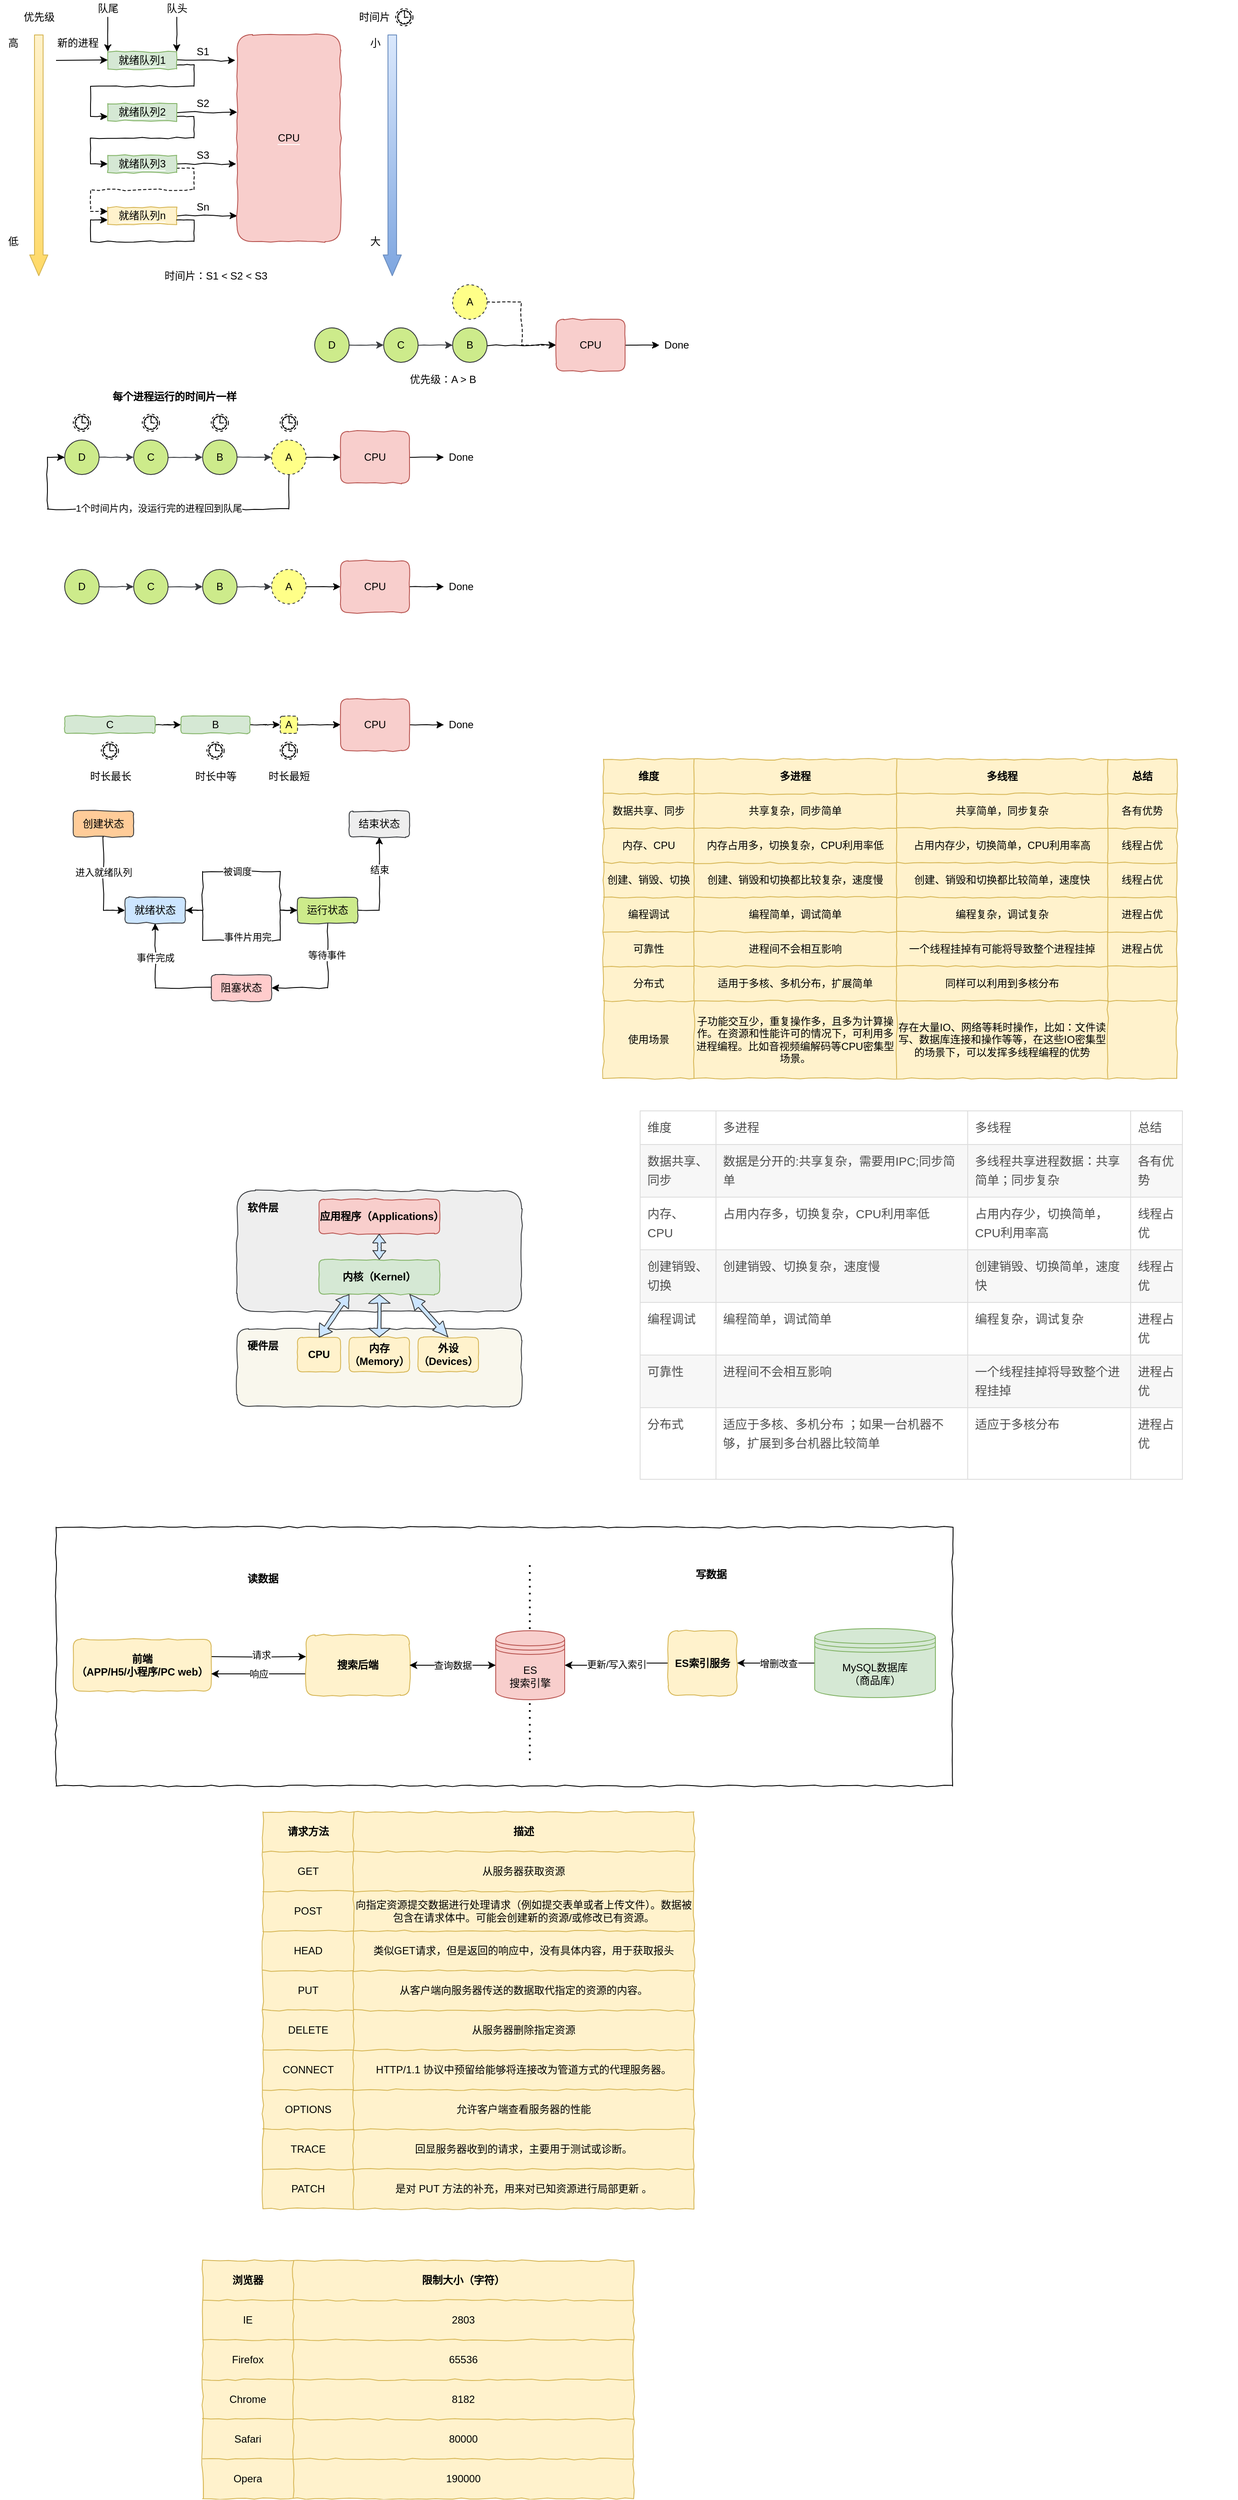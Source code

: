 <mxfile version="14.1.4" type="github">
  <diagram id="RjBqsqhj3sioLkczXOe3" name="Page-1">
    <mxGraphModel dx="946" dy="2928" grid="1" gridSize="10" guides="1" tooltips="1" connect="1" arrows="1" fold="1" page="1" pageScale="1" pageWidth="827" pageHeight="1169" math="0" shadow="0">
      <root>
        <mxCell id="0" />
        <mxCell id="1" parent="0" />
        <mxCell id="GFjqKOsz96lYpiR8VjZb-7" value="" style="rounded=1;whiteSpace=wrap;html=1;comic=1;fillColor=#f9f7ed;strokeColor=#36393d;" vertex="1" parent="1">
          <mxGeometry x="280" y="-260" width="330" height="90" as="geometry" />
        </mxCell>
        <mxCell id="GFjqKOsz96lYpiR8VjZb-8" value="" style="rounded=1;whiteSpace=wrap;html=1;comic=1;fillColor=#eeeeee;strokeColor=#36393d;" vertex="1" parent="1">
          <mxGeometry x="280" y="-420" width="330" height="140" as="geometry" />
        </mxCell>
        <mxCell id="zmc4Z-w7jA_BF66H5ybC-30" value="" style="rounded=0;whiteSpace=wrap;html=1;comic=1;" parent="1" vertex="1">
          <mxGeometry x="70" y="-30" width="1040" height="300" as="geometry" />
        </mxCell>
        <mxCell id="zmc4Z-w7jA_BF66H5ybC-29" value="" style="endArrow=none;dashed=1;html=1;dashPattern=1 3;strokeWidth=2;" parent="1" edge="1">
          <mxGeometry width="50" height="50" relative="1" as="geometry">
            <mxPoint x="619.5" y="240" as="sourcePoint" />
            <mxPoint x="619.5" y="10" as="targetPoint" />
          </mxGeometry>
        </mxCell>
        <mxCell id="46z4oTIVy4qsNz0aYybG-44" value="" style="shape=table;html=1;whiteSpace=wrap;startSize=0;container=1;collapsible=0;childLayout=tableLayout;comic=1;fillColor=#fff2cc;strokeColor=#d6b656;" parent="1" vertex="1">
          <mxGeometry x="310" y="300" width="500" height="460" as="geometry" />
        </mxCell>
        <mxCell id="46z4oTIVy4qsNz0aYybG-45" value="" style="shape=partialRectangle;html=1;whiteSpace=wrap;collapsible=0;dropTarget=0;pointerEvents=0;fillColor=none;top=0;left=0;bottom=0;right=0;points=[[0,0.5],[1,0.5]];portConstraint=eastwest;" parent="46z4oTIVy4qsNz0aYybG-44" vertex="1">
          <mxGeometry width="500" height="46" as="geometry" />
        </mxCell>
        <mxCell id="46z4oTIVy4qsNz0aYybG-46" value="&lt;b&gt;请求方法&lt;/b&gt;" style="shape=partialRectangle;html=1;whiteSpace=wrap;connectable=0;overflow=hidden;fillColor=none;top=0;left=0;bottom=0;right=0;" parent="46z4oTIVy4qsNz0aYybG-45" vertex="1">
          <mxGeometry width="105" height="46" as="geometry" />
        </mxCell>
        <mxCell id="46z4oTIVy4qsNz0aYybG-47" value="&lt;b&gt;描述&lt;/b&gt;" style="shape=partialRectangle;html=1;whiteSpace=wrap;connectable=0;overflow=hidden;fillColor=none;top=0;left=0;bottom=0;right=0;" parent="46z4oTIVy4qsNz0aYybG-45" vertex="1">
          <mxGeometry x="105" width="395" height="46" as="geometry" />
        </mxCell>
        <mxCell id="46z4oTIVy4qsNz0aYybG-48" value="" style="shape=partialRectangle;html=1;whiteSpace=wrap;collapsible=0;dropTarget=0;pointerEvents=0;fillColor=none;top=0;left=0;bottom=0;right=0;points=[[0,0.5],[1,0.5]];portConstraint=eastwest;" parent="46z4oTIVy4qsNz0aYybG-44" vertex="1">
          <mxGeometry y="46" width="500" height="46" as="geometry" />
        </mxCell>
        <mxCell id="46z4oTIVy4qsNz0aYybG-49" value="GET" style="shape=partialRectangle;html=1;whiteSpace=wrap;connectable=0;overflow=hidden;fillColor=none;top=0;left=0;bottom=0;right=0;" parent="46z4oTIVy4qsNz0aYybG-48" vertex="1">
          <mxGeometry width="105" height="46" as="geometry" />
        </mxCell>
        <mxCell id="46z4oTIVy4qsNz0aYybG-50" value="从服务器获取资源" style="shape=partialRectangle;html=1;whiteSpace=wrap;connectable=0;overflow=hidden;fillColor=none;top=0;left=0;bottom=0;right=0;" parent="46z4oTIVy4qsNz0aYybG-48" vertex="1">
          <mxGeometry x="105" width="395" height="46" as="geometry" />
        </mxCell>
        <mxCell id="46z4oTIVy4qsNz0aYybG-51" value="" style="shape=partialRectangle;html=1;whiteSpace=wrap;collapsible=0;dropTarget=0;pointerEvents=0;fillColor=none;top=0;left=0;bottom=0;right=0;points=[[0,0.5],[1,0.5]];portConstraint=eastwest;" parent="46z4oTIVy4qsNz0aYybG-44" vertex="1">
          <mxGeometry y="92" width="500" height="46" as="geometry" />
        </mxCell>
        <mxCell id="46z4oTIVy4qsNz0aYybG-52" value="POST" style="shape=partialRectangle;html=1;whiteSpace=wrap;connectable=0;overflow=hidden;fillColor=none;top=0;left=0;bottom=0;right=0;" parent="46z4oTIVy4qsNz0aYybG-51" vertex="1">
          <mxGeometry width="105" height="46" as="geometry" />
        </mxCell>
        <mxCell id="46z4oTIVy4qsNz0aYybG-53" value="向指定资源提交数据进行处理请求（例如提交表单或者上传文件）。数据被包含在请求体中。可能会创建新的资源/或修改已有资源。" style="shape=partialRectangle;html=1;whiteSpace=wrap;connectable=0;overflow=hidden;fillColor=none;top=0;left=0;bottom=0;right=0;" parent="46z4oTIVy4qsNz0aYybG-51" vertex="1">
          <mxGeometry x="105" width="395" height="46" as="geometry" />
        </mxCell>
        <mxCell id="46z4oTIVy4qsNz0aYybG-54" value="" style="shape=partialRectangle;html=1;whiteSpace=wrap;collapsible=0;dropTarget=0;pointerEvents=0;fillColor=none;top=0;left=0;bottom=0;right=0;points=[[0,0.5],[1,0.5]];portConstraint=eastwest;" parent="46z4oTIVy4qsNz0aYybG-44" vertex="1">
          <mxGeometry y="138" width="500" height="46" as="geometry" />
        </mxCell>
        <mxCell id="46z4oTIVy4qsNz0aYybG-55" value="HEAD" style="shape=partialRectangle;html=1;whiteSpace=wrap;connectable=0;overflow=hidden;fillColor=none;top=0;left=0;bottom=0;right=0;" parent="46z4oTIVy4qsNz0aYybG-54" vertex="1">
          <mxGeometry width="105" height="46" as="geometry" />
        </mxCell>
        <mxCell id="46z4oTIVy4qsNz0aYybG-56" value="类似GET请求，但是返回的响应中，没有具体内容，用于获取报头" style="shape=partialRectangle;html=1;whiteSpace=wrap;connectable=0;overflow=hidden;fillColor=none;top=0;left=0;bottom=0;right=0;" parent="46z4oTIVy4qsNz0aYybG-54" vertex="1">
          <mxGeometry x="105" width="395" height="46" as="geometry" />
        </mxCell>
        <mxCell id="46z4oTIVy4qsNz0aYybG-57" value="" style="shape=partialRectangle;html=1;whiteSpace=wrap;collapsible=0;dropTarget=0;pointerEvents=0;fillColor=none;top=0;left=0;bottom=0;right=0;points=[[0,0.5],[1,0.5]];portConstraint=eastwest;" parent="46z4oTIVy4qsNz0aYybG-44" vertex="1">
          <mxGeometry y="184" width="500" height="46" as="geometry" />
        </mxCell>
        <mxCell id="46z4oTIVy4qsNz0aYybG-58" value="PUT" style="shape=partialRectangle;html=1;whiteSpace=wrap;connectable=0;overflow=hidden;fillColor=none;top=0;left=0;bottom=0;right=0;" parent="46z4oTIVy4qsNz0aYybG-57" vertex="1">
          <mxGeometry width="105" height="46" as="geometry" />
        </mxCell>
        <mxCell id="46z4oTIVy4qsNz0aYybG-59" value="从客户端向服务器传送的数据取代指定的资源的内容。" style="shape=partialRectangle;html=1;whiteSpace=wrap;connectable=0;overflow=hidden;fillColor=none;top=0;left=0;bottom=0;right=0;" parent="46z4oTIVy4qsNz0aYybG-57" vertex="1">
          <mxGeometry x="105" width="395" height="46" as="geometry" />
        </mxCell>
        <mxCell id="46z4oTIVy4qsNz0aYybG-60" value="" style="shape=partialRectangle;html=1;whiteSpace=wrap;collapsible=0;dropTarget=0;pointerEvents=0;fillColor=none;top=0;left=0;bottom=0;right=0;points=[[0,0.5],[1,0.5]];portConstraint=eastwest;" parent="46z4oTIVy4qsNz0aYybG-44" vertex="1">
          <mxGeometry y="230" width="500" height="46" as="geometry" />
        </mxCell>
        <mxCell id="46z4oTIVy4qsNz0aYybG-61" value="DELETE" style="shape=partialRectangle;html=1;whiteSpace=wrap;connectable=0;overflow=hidden;fillColor=none;top=0;left=0;bottom=0;right=0;" parent="46z4oTIVy4qsNz0aYybG-60" vertex="1">
          <mxGeometry width="105" height="46" as="geometry" />
        </mxCell>
        <mxCell id="46z4oTIVy4qsNz0aYybG-62" value="从服务器删除指定资源" style="shape=partialRectangle;html=1;whiteSpace=wrap;connectable=0;overflow=hidden;fillColor=none;top=0;left=0;bottom=0;right=0;" parent="46z4oTIVy4qsNz0aYybG-60" vertex="1">
          <mxGeometry x="105" width="395" height="46" as="geometry" />
        </mxCell>
        <mxCell id="46z4oTIVy4qsNz0aYybG-72" style="shape=partialRectangle;html=1;whiteSpace=wrap;collapsible=0;dropTarget=0;pointerEvents=0;fillColor=none;top=0;left=0;bottom=0;right=0;points=[[0,0.5],[1,0.5]];portConstraint=eastwest;" parent="46z4oTIVy4qsNz0aYybG-44" vertex="1">
          <mxGeometry y="276" width="500" height="46" as="geometry" />
        </mxCell>
        <mxCell id="46z4oTIVy4qsNz0aYybG-73" value="CONNECT" style="shape=partialRectangle;html=1;whiteSpace=wrap;connectable=0;overflow=hidden;fillColor=none;top=0;left=0;bottom=0;right=0;" parent="46z4oTIVy4qsNz0aYybG-72" vertex="1">
          <mxGeometry width="105" height="46" as="geometry" />
        </mxCell>
        <mxCell id="46z4oTIVy4qsNz0aYybG-74" value="HTTP/1.1 协议中预留给能够将连接改为管道方式的代理服务器。" style="shape=partialRectangle;html=1;whiteSpace=wrap;connectable=0;overflow=hidden;fillColor=none;top=0;left=0;bottom=0;right=0;" parent="46z4oTIVy4qsNz0aYybG-72" vertex="1">
          <mxGeometry x="105" width="395" height="46" as="geometry" />
        </mxCell>
        <mxCell id="46z4oTIVy4qsNz0aYybG-69" style="shape=partialRectangle;html=1;whiteSpace=wrap;collapsible=0;dropTarget=0;pointerEvents=0;fillColor=none;top=0;left=0;bottom=0;right=0;points=[[0,0.5],[1,0.5]];portConstraint=eastwest;" parent="46z4oTIVy4qsNz0aYybG-44" vertex="1">
          <mxGeometry y="322" width="500" height="46" as="geometry" />
        </mxCell>
        <mxCell id="46z4oTIVy4qsNz0aYybG-70" value="OPTIONS" style="shape=partialRectangle;html=1;whiteSpace=wrap;connectable=0;overflow=hidden;fillColor=none;top=0;left=0;bottom=0;right=0;" parent="46z4oTIVy4qsNz0aYybG-69" vertex="1">
          <mxGeometry width="105" height="46" as="geometry" />
        </mxCell>
        <mxCell id="46z4oTIVy4qsNz0aYybG-71" value="允许客户端查看服务器的性能" style="shape=partialRectangle;html=1;whiteSpace=wrap;connectable=0;overflow=hidden;fillColor=none;top=0;left=0;bottom=0;right=0;" parent="46z4oTIVy4qsNz0aYybG-69" vertex="1">
          <mxGeometry x="105" width="395" height="46" as="geometry" />
        </mxCell>
        <mxCell id="46z4oTIVy4qsNz0aYybG-66" style="shape=partialRectangle;html=1;whiteSpace=wrap;collapsible=0;dropTarget=0;pointerEvents=0;fillColor=none;top=0;left=0;bottom=0;right=0;points=[[0,0.5],[1,0.5]];portConstraint=eastwest;" parent="46z4oTIVy4qsNz0aYybG-44" vertex="1">
          <mxGeometry y="368" width="500" height="46" as="geometry" />
        </mxCell>
        <mxCell id="46z4oTIVy4qsNz0aYybG-67" value="TRACE" style="shape=partialRectangle;html=1;whiteSpace=wrap;connectable=0;overflow=hidden;fillColor=none;top=0;left=0;bottom=0;right=0;" parent="46z4oTIVy4qsNz0aYybG-66" vertex="1">
          <mxGeometry width="105" height="46" as="geometry" />
        </mxCell>
        <mxCell id="46z4oTIVy4qsNz0aYybG-68" value="回显服务器收到的请求，主要用于测试或诊断。" style="shape=partialRectangle;html=1;whiteSpace=wrap;connectable=0;overflow=hidden;fillColor=none;top=0;left=0;bottom=0;right=0;" parent="46z4oTIVy4qsNz0aYybG-66" vertex="1">
          <mxGeometry x="105" width="395" height="46" as="geometry" />
        </mxCell>
        <mxCell id="46z4oTIVy4qsNz0aYybG-63" style="shape=partialRectangle;html=1;whiteSpace=wrap;collapsible=0;dropTarget=0;pointerEvents=0;fillColor=none;top=0;left=0;bottom=0;right=0;points=[[0,0.5],[1,0.5]];portConstraint=eastwest;" parent="46z4oTIVy4qsNz0aYybG-44" vertex="1">
          <mxGeometry y="414" width="500" height="46" as="geometry" />
        </mxCell>
        <mxCell id="46z4oTIVy4qsNz0aYybG-64" value="PATCH" style="shape=partialRectangle;html=1;whiteSpace=wrap;connectable=0;overflow=hidden;fillColor=none;top=0;left=0;bottom=0;right=0;" parent="46z4oTIVy4qsNz0aYybG-63" vertex="1">
          <mxGeometry width="105" height="46" as="geometry" />
        </mxCell>
        <mxCell id="46z4oTIVy4qsNz0aYybG-65" value="是对 PUT 方法的补充，用来对已知资源进行局部更新 。" style="shape=partialRectangle;html=1;whiteSpace=wrap;connectable=0;overflow=hidden;fillColor=none;top=0;left=0;bottom=0;right=0;" parent="46z4oTIVy4qsNz0aYybG-63" vertex="1">
          <mxGeometry x="105" width="395" height="46" as="geometry" />
        </mxCell>
        <mxCell id="46z4oTIVy4qsNz0aYybG-75" value="" style="shape=table;html=1;whiteSpace=wrap;startSize=0;container=1;collapsible=0;childLayout=tableLayout;comic=1;fillColor=#fff2cc;strokeColor=#d6b656;" parent="1" vertex="1">
          <mxGeometry x="240" y="820" width="500" height="276" as="geometry" />
        </mxCell>
        <mxCell id="46z4oTIVy4qsNz0aYybG-76" value="" style="shape=partialRectangle;html=1;whiteSpace=wrap;collapsible=0;dropTarget=0;pointerEvents=0;fillColor=none;top=0;left=0;bottom=0;right=0;points=[[0,0.5],[1,0.5]];portConstraint=eastwest;" parent="46z4oTIVy4qsNz0aYybG-75" vertex="1">
          <mxGeometry width="500" height="46" as="geometry" />
        </mxCell>
        <mxCell id="46z4oTIVy4qsNz0aYybG-77" value="&lt;b&gt;浏览器&lt;/b&gt;" style="shape=partialRectangle;html=1;whiteSpace=wrap;connectable=0;overflow=hidden;fillColor=none;top=0;left=0;bottom=0;right=0;" parent="46z4oTIVy4qsNz0aYybG-76" vertex="1">
          <mxGeometry width="105" height="46" as="geometry" />
        </mxCell>
        <mxCell id="46z4oTIVy4qsNz0aYybG-78" value="&lt;b&gt;限制大小（字符）&lt;/b&gt;" style="shape=partialRectangle;html=1;whiteSpace=wrap;connectable=0;overflow=hidden;fillColor=none;top=0;left=0;bottom=0;right=0;" parent="46z4oTIVy4qsNz0aYybG-76" vertex="1">
          <mxGeometry x="105" width="395" height="46" as="geometry" />
        </mxCell>
        <mxCell id="46z4oTIVy4qsNz0aYybG-79" value="" style="shape=partialRectangle;html=1;whiteSpace=wrap;collapsible=0;dropTarget=0;pointerEvents=0;fillColor=none;top=0;left=0;bottom=0;right=0;points=[[0,0.5],[1,0.5]];portConstraint=eastwest;" parent="46z4oTIVy4qsNz0aYybG-75" vertex="1">
          <mxGeometry y="46" width="500" height="46" as="geometry" />
        </mxCell>
        <mxCell id="46z4oTIVy4qsNz0aYybG-80" value="IE" style="shape=partialRectangle;html=1;whiteSpace=wrap;connectable=0;overflow=hidden;fillColor=none;top=0;left=0;bottom=0;right=0;" parent="46z4oTIVy4qsNz0aYybG-79" vertex="1">
          <mxGeometry width="105" height="46" as="geometry" />
        </mxCell>
        <mxCell id="46z4oTIVy4qsNz0aYybG-81" value="2803" style="shape=partialRectangle;html=1;whiteSpace=wrap;connectable=0;overflow=hidden;fillColor=none;top=0;left=0;bottom=0;right=0;" parent="46z4oTIVy4qsNz0aYybG-79" vertex="1">
          <mxGeometry x="105" width="395" height="46" as="geometry" />
        </mxCell>
        <mxCell id="46z4oTIVy4qsNz0aYybG-82" value="" style="shape=partialRectangle;html=1;whiteSpace=wrap;collapsible=0;dropTarget=0;pointerEvents=0;fillColor=none;top=0;left=0;bottom=0;right=0;points=[[0,0.5],[1,0.5]];portConstraint=eastwest;" parent="46z4oTIVy4qsNz0aYybG-75" vertex="1">
          <mxGeometry y="92" width="500" height="46" as="geometry" />
        </mxCell>
        <mxCell id="46z4oTIVy4qsNz0aYybG-83" value="Firefox" style="shape=partialRectangle;html=1;whiteSpace=wrap;connectable=0;overflow=hidden;fillColor=none;top=0;left=0;bottom=0;right=0;" parent="46z4oTIVy4qsNz0aYybG-82" vertex="1">
          <mxGeometry width="105" height="46" as="geometry" />
        </mxCell>
        <mxCell id="46z4oTIVy4qsNz0aYybG-84" value="65536" style="shape=partialRectangle;html=1;whiteSpace=wrap;connectable=0;overflow=hidden;fillColor=none;top=0;left=0;bottom=0;right=0;" parent="46z4oTIVy4qsNz0aYybG-82" vertex="1">
          <mxGeometry x="105" width="395" height="46" as="geometry" />
        </mxCell>
        <mxCell id="46z4oTIVy4qsNz0aYybG-85" value="" style="shape=partialRectangle;html=1;whiteSpace=wrap;collapsible=0;dropTarget=0;pointerEvents=0;fillColor=none;top=0;left=0;bottom=0;right=0;points=[[0,0.5],[1,0.5]];portConstraint=eastwest;" parent="46z4oTIVy4qsNz0aYybG-75" vertex="1">
          <mxGeometry y="138" width="500" height="46" as="geometry" />
        </mxCell>
        <mxCell id="46z4oTIVy4qsNz0aYybG-86" value="Chrome" style="shape=partialRectangle;html=1;whiteSpace=wrap;connectable=0;overflow=hidden;fillColor=none;top=0;left=0;bottom=0;right=0;" parent="46z4oTIVy4qsNz0aYybG-85" vertex="1">
          <mxGeometry width="105" height="46" as="geometry" />
        </mxCell>
        <mxCell id="46z4oTIVy4qsNz0aYybG-87" value="8182" style="shape=partialRectangle;html=1;whiteSpace=wrap;connectable=0;overflow=hidden;fillColor=none;top=0;left=0;bottom=0;right=0;" parent="46z4oTIVy4qsNz0aYybG-85" vertex="1">
          <mxGeometry x="105" width="395" height="46" as="geometry" />
        </mxCell>
        <mxCell id="46z4oTIVy4qsNz0aYybG-88" value="" style="shape=partialRectangle;html=1;whiteSpace=wrap;collapsible=0;dropTarget=0;pointerEvents=0;fillColor=none;top=0;left=0;bottom=0;right=0;points=[[0,0.5],[1,0.5]];portConstraint=eastwest;" parent="46z4oTIVy4qsNz0aYybG-75" vertex="1">
          <mxGeometry y="184" width="500" height="46" as="geometry" />
        </mxCell>
        <mxCell id="46z4oTIVy4qsNz0aYybG-89" value="Safari" style="shape=partialRectangle;html=1;whiteSpace=wrap;connectable=0;overflow=hidden;fillColor=none;top=0;left=0;bottom=0;right=0;" parent="46z4oTIVy4qsNz0aYybG-88" vertex="1">
          <mxGeometry width="105" height="46" as="geometry" />
        </mxCell>
        <mxCell id="46z4oTIVy4qsNz0aYybG-90" value="80000" style="shape=partialRectangle;html=1;whiteSpace=wrap;connectable=0;overflow=hidden;fillColor=none;top=0;left=0;bottom=0;right=0;" parent="46z4oTIVy4qsNz0aYybG-88" vertex="1">
          <mxGeometry x="105" width="395" height="46" as="geometry" />
        </mxCell>
        <mxCell id="46z4oTIVy4qsNz0aYybG-94" style="shape=partialRectangle;html=1;whiteSpace=wrap;collapsible=0;dropTarget=0;pointerEvents=0;fillColor=none;top=0;left=0;bottom=0;right=0;points=[[0,0.5],[1,0.5]];portConstraint=eastwest;" parent="46z4oTIVy4qsNz0aYybG-75" vertex="1">
          <mxGeometry y="230" width="500" height="46" as="geometry" />
        </mxCell>
        <mxCell id="46z4oTIVy4qsNz0aYybG-95" value="Opera" style="shape=partialRectangle;html=1;whiteSpace=wrap;connectable=0;overflow=hidden;fillColor=none;top=0;left=0;bottom=0;right=0;" parent="46z4oTIVy4qsNz0aYybG-94" vertex="1">
          <mxGeometry width="105" height="46" as="geometry" />
        </mxCell>
        <mxCell id="46z4oTIVy4qsNz0aYybG-96" value="190000" style="shape=partialRectangle;html=1;whiteSpace=wrap;connectable=0;overflow=hidden;fillColor=none;top=0;left=0;bottom=0;right=0;" parent="46z4oTIVy4qsNz0aYybG-94" vertex="1">
          <mxGeometry x="105" width="395" height="46" as="geometry" />
        </mxCell>
        <mxCell id="zmc4Z-w7jA_BF66H5ybC-12" value="请求" style="edgeStyle=orthogonalEdgeStyle;rounded=0;orthogonalLoop=1;jettySize=auto;html=1;entryX=0;entryY=0.357;entryDx=0;entryDy=0;entryPerimeter=0;" parent="1" target="zmc4Z-w7jA_BF66H5ybC-5" edge="1">
          <mxGeometry x="0.067" y="3" relative="1" as="geometry">
            <mxPoint x="250" y="120" as="sourcePoint" />
            <Array as="points" />
            <mxPoint y="1" as="offset" />
          </mxGeometry>
        </mxCell>
        <mxCell id="zmc4Z-w7jA_BF66H5ybC-4" value="&lt;b&gt;前端&lt;br&gt;（APP/H5/小程序/PC web）&lt;br&gt;&lt;/b&gt;" style="rounded=1;whiteSpace=wrap;html=1;comic=1;fillColor=#fff2cc;strokeColor=#d6b656;" parent="1" vertex="1">
          <mxGeometry x="90" y="100" width="160" height="60" as="geometry" />
        </mxCell>
        <mxCell id="zmc4Z-w7jA_BF66H5ybC-13" value="响应" style="edgeStyle=orthogonalEdgeStyle;rounded=0;orthogonalLoop=1;jettySize=auto;html=1;" parent="1" source="zmc4Z-w7jA_BF66H5ybC-5" edge="1">
          <mxGeometry relative="1" as="geometry">
            <mxPoint x="250" y="140" as="targetPoint" />
            <Array as="points">
              <mxPoint x="250" y="140" />
            </Array>
          </mxGeometry>
        </mxCell>
        <mxCell id="zmc4Z-w7jA_BF66H5ybC-15" style="edgeStyle=orthogonalEdgeStyle;rounded=0;orthogonalLoop=1;jettySize=auto;html=1;entryX=0;entryY=0.5;entryDx=0;entryDy=0;entryPerimeter=0;" parent="1" source="zmc4Z-w7jA_BF66H5ybC-5" edge="1">
          <mxGeometry relative="1" as="geometry">
            <mxPoint x="580" y="130" as="targetPoint" />
          </mxGeometry>
        </mxCell>
        <mxCell id="zmc4Z-w7jA_BF66H5ybC-5" value="&lt;b&gt;搜索后端&lt;/b&gt;" style="rounded=1;whiteSpace=wrap;html=1;comic=1;fillColor=#fff2cc;strokeColor=#d6b656;" parent="1" vertex="1">
          <mxGeometry x="360" y="95" width="120" height="70" as="geometry" />
        </mxCell>
        <mxCell id="zmc4Z-w7jA_BF66H5ybC-17" style="edgeStyle=orthogonalEdgeStyle;rounded=0;orthogonalLoop=1;jettySize=auto;html=1;" parent="1" edge="1">
          <mxGeometry relative="1" as="geometry">
            <mxPoint x="480" y="130" as="targetPoint" />
            <mxPoint x="580" y="130" as="sourcePoint" />
          </mxGeometry>
        </mxCell>
        <mxCell id="zmc4Z-w7jA_BF66H5ybC-18" value="查询数据" style="edgeLabel;html=1;align=center;verticalAlign=middle;resizable=0;points=[];" parent="zmc4Z-w7jA_BF66H5ybC-17" vertex="1" connectable="0">
          <mxGeometry x="0.24" y="5" relative="1" as="geometry">
            <mxPoint x="12" y="-5" as="offset" />
          </mxGeometry>
        </mxCell>
        <mxCell id="zmc4Z-w7jA_BF66H5ybC-20" value="ES&lt;br&gt;搜索引擎" style="shape=datastore;whiteSpace=wrap;html=1;comic=0;fillColor=#f8cecc;strokeColor=#b85450;treeMoving=1;" parent="1" vertex="1">
          <mxGeometry x="580" y="90" width="80" height="80" as="geometry" />
        </mxCell>
        <mxCell id="zmc4Z-w7jA_BF66H5ybC-33" style="edgeStyle=orthogonalEdgeStyle;rounded=0;orthogonalLoop=1;jettySize=auto;html=1;entryX=1;entryY=0.5;entryDx=0;entryDy=0;" parent="1" source="zmc4Z-w7jA_BF66H5ybC-21" target="zmc4Z-w7jA_BF66H5ybC-22" edge="1">
          <mxGeometry relative="1" as="geometry" />
        </mxCell>
        <mxCell id="zmc4Z-w7jA_BF66H5ybC-34" value="增删改查" style="edgeLabel;html=1;align=center;verticalAlign=middle;resizable=0;points=[];" parent="zmc4Z-w7jA_BF66H5ybC-33" vertex="1" connectable="0">
          <mxGeometry x="0.167" y="2" relative="1" as="geometry">
            <mxPoint x="10" y="-2" as="offset" />
          </mxGeometry>
        </mxCell>
        <mxCell id="zmc4Z-w7jA_BF66H5ybC-21" value="MySQL数据库&lt;br&gt;（商品库）" style="shape=datastore;whiteSpace=wrap;html=1;comic=0;fillColor=#d5e8d4;strokeColor=#82b366;treeMoving=1;" parent="1" vertex="1">
          <mxGeometry x="950" y="87.5" width="140" height="80" as="geometry" />
        </mxCell>
        <mxCell id="zmc4Z-w7jA_BF66H5ybC-27" value="更新/写入索引" style="edgeStyle=orthogonalEdgeStyle;rounded=0;orthogonalLoop=1;jettySize=auto;html=1;entryX=1;entryY=0.5;entryDx=0;entryDy=0;" parent="1" source="zmc4Z-w7jA_BF66H5ybC-22" target="zmc4Z-w7jA_BF66H5ybC-20" edge="1">
          <mxGeometry relative="1" as="geometry" />
        </mxCell>
        <mxCell id="zmc4Z-w7jA_BF66H5ybC-22" value="&lt;b&gt;ES索引服务&lt;/b&gt;" style="rounded=1;whiteSpace=wrap;html=1;comic=1;fillColor=#fff2cc;strokeColor=#d6b656;" parent="1" vertex="1">
          <mxGeometry x="780" y="90" width="80" height="75" as="geometry" />
        </mxCell>
        <mxCell id="zmc4Z-w7jA_BF66H5ybC-31" value="&lt;b&gt;读数据&lt;/b&gt;" style="text;html=1;strokeColor=none;fillColor=none;align=center;verticalAlign=middle;whiteSpace=wrap;rounded=0;comic=1;" parent="1" vertex="1">
          <mxGeometry x="220" y="10" width="180" height="40" as="geometry" />
        </mxCell>
        <mxCell id="zmc4Z-w7jA_BF66H5ybC-32" value="&lt;b&gt;写数据&lt;/b&gt;" style="text;html=1;strokeColor=none;fillColor=none;align=center;verticalAlign=middle;whiteSpace=wrap;rounded=0;comic=1;" parent="1" vertex="1">
          <mxGeometry x="770" y="10" width="120" height="30" as="geometry" />
        </mxCell>
        <mxCell id="GFjqKOsz96lYpiR8VjZb-1" value="&lt;b&gt;应用程序（Applications）&lt;/b&gt;" style="rounded=1;whiteSpace=wrap;html=1;comic=1;fillColor=#f8cecc;strokeColor=#b85450;" vertex="1" parent="1">
          <mxGeometry x="375" y="-410" width="140" height="40" as="geometry" />
        </mxCell>
        <mxCell id="GFjqKOsz96lYpiR8VjZb-2" value="&lt;b&gt;内核（Kernel）&lt;/b&gt;" style="rounded=1;whiteSpace=wrap;html=1;comic=1;fillColor=#d5e8d4;strokeColor=#82b366;" vertex="1" parent="1">
          <mxGeometry x="375" y="-340" width="140" height="40" as="geometry" />
        </mxCell>
        <mxCell id="GFjqKOsz96lYpiR8VjZb-3" value="&lt;b&gt;CPU&lt;/b&gt;" style="rounded=1;whiteSpace=wrap;html=1;comic=1;fillColor=#fff2cc;strokeColor=#d6b656;" vertex="1" parent="1">
          <mxGeometry x="350" y="-250" width="50" height="40" as="geometry" />
        </mxCell>
        <mxCell id="GFjqKOsz96lYpiR8VjZb-4" value="&lt;b&gt;内存（Memory）&lt;/b&gt;" style="rounded=1;whiteSpace=wrap;html=1;comic=1;fillColor=#fff2cc;strokeColor=#d6b656;" vertex="1" parent="1">
          <mxGeometry x="410" y="-250" width="70" height="40" as="geometry" />
        </mxCell>
        <mxCell id="GFjqKOsz96lYpiR8VjZb-5" value="&lt;b&gt;外设（Devices）&lt;/b&gt;" style="rounded=1;whiteSpace=wrap;html=1;comic=1;fillColor=#fff2cc;strokeColor=#d6b656;" vertex="1" parent="1">
          <mxGeometry x="490" y="-250" width="70" height="40" as="geometry" />
        </mxCell>
        <mxCell id="GFjqKOsz96lYpiR8VjZb-9" value="" style="shape=flexArrow;endArrow=classic;startArrow=classic;html=1;width=5;endSize=4.23;fillColor=#cce5ff;strokeColor=#36393d;entryX=0.25;entryY=1;entryDx=0;entryDy=0;exitX=0.5;exitY=0;exitDx=0;exitDy=0;comic=1;startSize=4.23;startWidth=12;endWidth=12;" edge="1" parent="1" source="GFjqKOsz96lYpiR8VjZb-3" target="GFjqKOsz96lYpiR8VjZb-2">
          <mxGeometry width="50" height="50" relative="1" as="geometry">
            <mxPoint x="354" y="-250" as="sourcePoint" />
            <mxPoint x="400" y="-290" as="targetPoint" />
          </mxGeometry>
        </mxCell>
        <mxCell id="GFjqKOsz96lYpiR8VjZb-10" value="" style="shape=flexArrow;endArrow=classic;startArrow=classic;html=1;width=5;endSize=5.58;fillColor=#cce5ff;strokeColor=#36393d;entryX=0.75;entryY=1;entryDx=0;entryDy=0;exitX=0.5;exitY=0;exitDx=0;exitDy=0;comic=1;startSize=5.58;endWidth=10;startWidth=10;" edge="1" parent="1" source="GFjqKOsz96lYpiR8VjZb-5" target="GFjqKOsz96lYpiR8VjZb-2">
          <mxGeometry width="50" height="50" relative="1" as="geometry">
            <mxPoint x="515" y="-250" as="sourcePoint" />
            <mxPoint x="560" y="-300" as="targetPoint" />
          </mxGeometry>
        </mxCell>
        <mxCell id="GFjqKOsz96lYpiR8VjZb-11" value="" style="shape=flexArrow;endArrow=classic;startArrow=classic;html=1;width=4;endSize=3;fillColor=#cce5ff;strokeColor=#36393d;entryX=0.5;entryY=1;entryDx=0;entryDy=0;exitX=0.5;exitY=0;exitDx=0;exitDy=0;comic=1;startSize=3;" edge="1" parent="1" source="GFjqKOsz96lYpiR8VjZb-4" target="GFjqKOsz96lYpiR8VjZb-2">
          <mxGeometry width="50" height="50" relative="1" as="geometry">
            <mxPoint x="490" y="-250" as="sourcePoint" />
            <mxPoint x="427.5" y="-300" as="targetPoint" />
          </mxGeometry>
        </mxCell>
        <mxCell id="GFjqKOsz96lYpiR8VjZb-13" value="" style="shape=flexArrow;endArrow=classic;startArrow=classic;html=1;width=4;endSize=3;fillColor=#cce5ff;strokeColor=#36393d;entryX=0.5;entryY=1;entryDx=0;entryDy=0;comic=1;startSize=3;endWidth=10;startWidth=10;" edge="1" parent="1" target="GFjqKOsz96lYpiR8VjZb-1">
          <mxGeometry width="50" height="50" relative="1" as="geometry">
            <mxPoint x="445" y="-340" as="sourcePoint" />
            <mxPoint x="455" y="-290" as="targetPoint" />
          </mxGeometry>
        </mxCell>
        <mxCell id="GFjqKOsz96lYpiR8VjZb-14" value="&lt;b&gt;软件层&lt;/b&gt;" style="text;html=1;strokeColor=none;fillColor=none;align=center;verticalAlign=middle;whiteSpace=wrap;rounded=0;comic=1;" vertex="1" parent="1">
          <mxGeometry x="290" y="-410" width="40" height="20" as="geometry" />
        </mxCell>
        <mxCell id="GFjqKOsz96lYpiR8VjZb-15" value="&lt;b&gt;硬件层&lt;/b&gt;" style="text;html=1;strokeColor=none;fillColor=none;align=center;verticalAlign=middle;whiteSpace=wrap;rounded=0;comic=1;" vertex="1" parent="1">
          <mxGeometry x="290" y="-250" width="40" height="20" as="geometry" />
        </mxCell>
        <mxCell id="GFjqKOsz96lYpiR8VjZb-16" value="&lt;meta charset=&quot;utf-8&quot;&gt;&lt;table border=&quot;1&quot; cellpadding=&quot;0&quot; cellspacing=&quot;0&quot; style=&quot;box-sizing: border-box; outline: 0px; border-collapse: collapse; border-spacing: 0px; display: table; width: 630px; text-align: left; margin-bottom: 0px; margin-left: auto; margin-right: auto; overflow-wrap: break-word; color: rgb(51, 51, 51); font-size: 16px; font-style: normal; font-weight: 400; letter-spacing: normal; text-transform: none; word-spacing: 0px; background-color: rgb(255, 255, 255);&quot;&gt;&lt;tbody style=&quot;box-sizing: border-box ; outline: 0px ; border: 0px ; overflow-wrap: break-word&quot;&gt;&lt;tr style=&quot;box-sizing: border-box ; outline: 0px ; border-width: 1px 0px 0px ; border-top-style: solid ; border-top-color: rgb(221 , 221 , 221) ; background-color: rgb(255 , 255 , 255) ; overflow-wrap: break-word&quot;&gt;&lt;td style=&quot;box-sizing: border-box ; outline: 0px ; padding: 8px ; margin: 0px ; font-weight: normal ; overflow-wrap: break-word ; border: 1px solid rgb(221 , 221 , 221) ; font-size: 14px ; color: rgb(79 , 79 , 79) ; line-height: 22px ; text-align: left ; vertical-align: top&quot;&gt;&lt;p style=&quot;box-sizing: border-box ; outline: 0px ; margin: 0px ; padding: 0px ; font-weight: 400 ; font-size: 14px ; color: rgb(79 , 79 , 79) ; overflow: auto hidden ; line-height: 22px ; overflow-wrap: break-word ; text-align: left&quot;&gt;维度&lt;/p&gt;&lt;/td&gt;&lt;td style=&quot;box-sizing: border-box ; outline: 0px ; padding: 8px ; margin: 0px ; font-weight: normal ; overflow-wrap: break-word ; border: 1px solid rgb(221 , 221 , 221) ; font-size: 14px ; color: rgb(79 , 79 , 79) ; line-height: 22px ; text-align: left ; vertical-align: top&quot;&gt;&lt;p style=&quot;box-sizing: border-box ; outline: 0px ; margin: 0px ; padding: 0px ; font-weight: 400 ; font-size: 14px ; color: rgb(79 , 79 , 79) ; overflow: auto hidden ; line-height: 22px ; overflow-wrap: break-word ; text-align: left&quot;&gt;多进程&lt;/p&gt;&lt;/td&gt;&lt;td style=&quot;box-sizing: border-box ; outline: 0px ; padding: 8px ; margin: 0px ; font-weight: normal ; overflow-wrap: break-word ; border: 1px solid rgb(221 , 221 , 221) ; font-size: 14px ; color: rgb(79 , 79 , 79) ; line-height: 22px ; text-align: left ; vertical-align: top&quot;&gt;&lt;p style=&quot;box-sizing: border-box ; outline: 0px ; margin: 0px ; padding: 0px ; font-weight: 400 ; font-size: 14px ; color: rgb(79 , 79 , 79) ; overflow: auto hidden ; line-height: 22px ; overflow-wrap: break-word ; text-align: left&quot;&gt;多线程&lt;/p&gt;&lt;/td&gt;&lt;td style=&quot;box-sizing: border-box ; outline: 0px ; padding: 8px ; margin: 0px ; font-weight: normal ; overflow-wrap: break-word ; border: 1px solid rgb(221 , 221 , 221) ; font-size: 14px ; color: rgb(79 , 79 , 79) ; line-height: 22px ; text-align: left ; vertical-align: top&quot;&gt;&lt;p style=&quot;box-sizing: border-box ; outline: 0px ; margin: 0px ; padding: 0px ; font-weight: 400 ; font-size: 14px ; color: rgb(79 , 79 , 79) ; overflow: auto hidden ; line-height: 22px ; overflow-wrap: break-word ; text-align: left&quot;&gt;总结&lt;/p&gt;&lt;/td&gt;&lt;/tr&gt;&lt;tr style=&quot;box-sizing: border-box ; outline: 0px ; border-width: 1px 0px 0px ; border-top-style: solid ; border-top-color: rgb(221 , 221 , 221) ; background-color: rgb(247 , 247 , 247) ; overflow-wrap: break-word&quot;&gt;&lt;td style=&quot;box-sizing: border-box ; outline: 0px ; padding: 8px ; margin: 0px ; font-weight: normal ; overflow-wrap: break-word ; border: 1px solid rgb(221 , 221 , 221) ; font-size: 14px ; color: rgb(79 , 79 , 79) ; line-height: 22px ; text-align: left ; vertical-align: top&quot;&gt;&lt;p style=&quot;box-sizing: border-box ; outline: 0px ; margin: 0px ; padding: 0px ; font-weight: 400 ; font-size: 14px ; color: rgb(79 , 79 , 79) ; overflow: auto hidden ; line-height: 22px ; overflow-wrap: break-word ; text-align: left&quot;&gt;数据共享、同步&lt;/p&gt;&lt;/td&gt;&lt;td style=&quot;box-sizing: border-box ; outline: 0px ; padding: 8px ; margin: 0px ; font-weight: normal ; overflow-wrap: break-word ; border: 1px solid rgb(221 , 221 , 221) ; font-size: 14px ; color: rgb(79 , 79 , 79) ; line-height: 22px ; text-align: left ; vertical-align: top&quot;&gt;&lt;p style=&quot;box-sizing: border-box ; outline: 0px ; margin: 0px ; padding: 0px ; font-weight: 400 ; font-size: 14px ; color: rgb(79 , 79 , 79) ; overflow: auto hidden ; line-height: 22px ; overflow-wrap: break-word ; text-align: left&quot;&gt;数据是分开的:共享复杂，需要用IPC;同步简单&lt;/p&gt;&lt;/td&gt;&lt;td style=&quot;box-sizing: border-box ; outline: 0px ; padding: 8px ; margin: 0px ; font-weight: normal ; overflow-wrap: break-word ; border: 1px solid rgb(221 , 221 , 221) ; font-size: 14px ; color: rgb(79 , 79 , 79) ; line-height: 22px ; text-align: left ; vertical-align: top&quot;&gt;&lt;p style=&quot;box-sizing: border-box ; outline: 0px ; margin: 0px ; padding: 0px ; font-weight: 400 ; font-size: 14px ; color: rgb(79 , 79 , 79) ; overflow: auto hidden ; line-height: 22px ; overflow-wrap: break-word ; text-align: left&quot;&gt;多线程共享进程数据：共享简单；同步复杂&lt;/p&gt;&lt;/td&gt;&lt;td style=&quot;box-sizing: border-box ; outline: 0px ; padding: 8px ; margin: 0px ; font-weight: normal ; overflow-wrap: break-word ; border: 1px solid rgb(221 , 221 , 221) ; font-size: 14px ; color: rgb(79 , 79 , 79) ; line-height: 22px ; text-align: left ; vertical-align: top&quot;&gt;&lt;p style=&quot;box-sizing: border-box ; outline: 0px ; margin: 0px ; padding: 0px ; font-weight: 400 ; font-size: 14px ; color: rgb(79 , 79 , 79) ; overflow: auto hidden ; line-height: 22px ; overflow-wrap: break-word ; text-align: left&quot;&gt;各有优势&lt;/p&gt;&lt;/td&gt;&lt;/tr&gt;&lt;tr style=&quot;box-sizing: border-box ; outline: 0px ; border-width: 1px 0px 0px ; border-top-style: solid ; border-top-color: rgb(221 , 221 , 221) ; background-color: rgb(255 , 255 , 255) ; overflow-wrap: break-word&quot;&gt;&lt;td style=&quot;box-sizing: border-box ; outline: 0px ; padding: 8px ; margin: 0px ; font-weight: normal ; overflow-wrap: break-word ; border: 1px solid rgb(221 , 221 , 221) ; font-size: 14px ; color: rgb(79 , 79 , 79) ; line-height: 22px ; text-align: left ; vertical-align: top&quot;&gt;&lt;p style=&quot;box-sizing: border-box ; outline: 0px ; margin: 0px ; padding: 0px ; font-weight: 400 ; font-size: 14px ; color: rgb(79 , 79 , 79) ; overflow: auto hidden ; line-height: 22px ; overflow-wrap: break-word ; text-align: left&quot;&gt;内存、CPU&lt;/p&gt;&lt;/td&gt;&lt;td style=&quot;box-sizing: border-box ; outline: 0px ; padding: 8px ; margin: 0px ; font-weight: normal ; overflow-wrap: break-word ; border: 1px solid rgb(221 , 221 , 221) ; font-size: 14px ; color: rgb(79 , 79 , 79) ; line-height: 22px ; text-align: left ; vertical-align: top&quot;&gt;&lt;p style=&quot;box-sizing: border-box ; outline: 0px ; margin: 0px ; padding: 0px ; font-weight: 400 ; font-size: 14px ; color: rgb(79 , 79 , 79) ; overflow: auto hidden ; line-height: 22px ; overflow-wrap: break-word ; text-align: left&quot;&gt;占用内存多，切换复杂，CPU利用率低&lt;/p&gt;&lt;/td&gt;&lt;td style=&quot;box-sizing: border-box ; outline: 0px ; padding: 8px ; margin: 0px ; font-weight: normal ; overflow-wrap: break-word ; border: 1px solid rgb(221 , 221 , 221) ; font-size: 14px ; color: rgb(79 , 79 , 79) ; line-height: 22px ; text-align: left ; vertical-align: top&quot;&gt;&lt;p style=&quot;box-sizing: border-box ; outline: 0px ; margin: 0px ; padding: 0px ; font-weight: 400 ; font-size: 14px ; color: rgb(79 , 79 , 79) ; overflow: auto hidden ; line-height: 22px ; overflow-wrap: break-word ; text-align: left&quot;&gt;占用内存少，切换简单，CPU利用率高&lt;/p&gt;&lt;/td&gt;&lt;td style=&quot;box-sizing: border-box ; outline: 0px ; padding: 8px ; margin: 0px ; font-weight: normal ; overflow-wrap: break-word ; border: 1px solid rgb(221 , 221 , 221) ; font-size: 14px ; color: rgb(79 , 79 , 79) ; line-height: 22px ; text-align: left ; vertical-align: top&quot;&gt;&lt;p style=&quot;box-sizing: border-box ; outline: 0px ; margin: 0px ; padding: 0px ; font-weight: 400 ; font-size: 14px ; color: rgb(79 , 79 , 79) ; overflow: auto hidden ; line-height: 22px ; overflow-wrap: break-word ; text-align: left&quot;&gt;线程占优&lt;/p&gt;&lt;/td&gt;&lt;/tr&gt;&lt;tr style=&quot;box-sizing: border-box ; outline: 0px ; border-width: 1px 0px 0px ; border-top-style: solid ; border-top-color: rgb(221 , 221 , 221) ; background-color: rgb(247 , 247 , 247) ; overflow-wrap: break-word&quot;&gt;&lt;td style=&quot;box-sizing: border-box ; outline: 0px ; padding: 8px ; margin: 0px ; font-weight: normal ; overflow-wrap: break-word ; border: 1px solid rgb(221 , 221 , 221) ; font-size: 14px ; color: rgb(79 , 79 , 79) ; line-height: 22px ; text-align: left ; vertical-align: top&quot;&gt;&lt;p style=&quot;box-sizing: border-box ; outline: 0px ; margin: 0px ; padding: 0px ; font-weight: 400 ; font-size: 14px ; color: rgb(79 , 79 , 79) ; overflow: auto hidden ; line-height: 22px ; overflow-wrap: break-word ; text-align: left&quot;&gt;创建销毁、切换&lt;/p&gt;&lt;/td&gt;&lt;td style=&quot;box-sizing: border-box ; outline: 0px ; padding: 8px ; margin: 0px ; font-weight: normal ; overflow-wrap: break-word ; border: 1px solid rgb(221 , 221 , 221) ; font-size: 14px ; color: rgb(79 , 79 , 79) ; line-height: 22px ; text-align: left ; vertical-align: top&quot;&gt;&lt;p style=&quot;box-sizing: border-box ; outline: 0px ; margin: 0px ; padding: 0px ; font-weight: 400 ; font-size: 14px ; color: rgb(79 , 79 , 79) ; overflow: auto hidden ; line-height: 22px ; overflow-wrap: break-word ; text-align: left&quot;&gt;创建销毁、切换复杂，速度慢&amp;nbsp;&lt;/p&gt;&lt;/td&gt;&lt;td style=&quot;box-sizing: border-box ; outline: 0px ; padding: 8px ; margin: 0px ; font-weight: normal ; overflow-wrap: break-word ; border: 1px solid rgb(221 , 221 , 221) ; font-size: 14px ; color: rgb(79 , 79 , 79) ; line-height: 22px ; text-align: left ; vertical-align: top&quot;&gt;&lt;p style=&quot;box-sizing: border-box ; outline: 0px ; margin: 0px ; padding: 0px ; font-weight: 400 ; font-size: 14px ; color: rgb(79 , 79 , 79) ; overflow: auto hidden ; line-height: 22px ; overflow-wrap: break-word ; text-align: left&quot;&gt;创建销毁、切换简单，速度快&amp;nbsp;&lt;/p&gt;&lt;/td&gt;&lt;td style=&quot;box-sizing: border-box ; outline: 0px ; padding: 8px ; margin: 0px ; font-weight: normal ; overflow-wrap: break-word ; border: 1px solid rgb(221 , 221 , 221) ; font-size: 14px ; color: rgb(79 , 79 , 79) ; line-height: 22px ; text-align: left ; vertical-align: top&quot;&gt;&lt;p style=&quot;box-sizing: border-box ; outline: 0px ; margin: 0px ; padding: 0px ; font-weight: 400 ; font-size: 14px ; color: rgb(79 , 79 , 79) ; overflow: auto hidden ; line-height: 22px ; overflow-wrap: break-word ; text-align: left&quot;&gt;线程占优&amp;nbsp;&lt;/p&gt;&lt;/td&gt;&lt;/tr&gt;&lt;tr style=&quot;box-sizing: border-box ; outline: 0px ; border-width: 1px 0px 0px ; border-top-style: solid ; border-top-color: rgb(221 , 221 , 221) ; background-color: rgb(255 , 255 , 255) ; overflow-wrap: break-word&quot;&gt;&lt;td style=&quot;box-sizing: border-box ; outline: 0px ; padding: 8px ; margin: 0px ; font-weight: normal ; overflow-wrap: break-word ; border: 1px solid rgb(221 , 221 , 221) ; font-size: 14px ; color: rgb(79 , 79 , 79) ; line-height: 22px ; text-align: left ; vertical-align: top&quot;&gt;&lt;p style=&quot;box-sizing: border-box ; outline: 0px ; margin: 0px ; padding: 0px ; font-weight: 400 ; font-size: 14px ; color: rgb(79 , 79 , 79) ; overflow: auto hidden ; line-height: 22px ; overflow-wrap: break-word ; text-align: left&quot;&gt;编程调试&lt;/p&gt;&lt;/td&gt;&lt;td style=&quot;box-sizing: border-box ; outline: 0px ; padding: 8px ; margin: 0px ; font-weight: normal ; overflow-wrap: break-word ; border: 1px solid rgb(221 , 221 , 221) ; font-size: 14px ; color: rgb(79 , 79 , 79) ; line-height: 22px ; text-align: left ; vertical-align: top&quot;&gt;&lt;p style=&quot;box-sizing: border-box ; outline: 0px ; margin: 0px ; padding: 0px ; font-weight: 400 ; font-size: 14px ; color: rgb(79 , 79 , 79) ; overflow: auto hidden ; line-height: 22px ; overflow-wrap: break-word ; text-align: left&quot;&gt;编程简单，调试简单&lt;/p&gt;&lt;/td&gt;&lt;td style=&quot;box-sizing: border-box ; outline: 0px ; padding: 8px ; margin: 0px ; font-weight: normal ; overflow-wrap: break-word ; border: 1px solid rgb(221 , 221 , 221) ; font-size: 14px ; color: rgb(79 , 79 , 79) ; line-height: 22px ; text-align: left ; vertical-align: top&quot;&gt;&lt;p style=&quot;box-sizing: border-box ; outline: 0px ; margin: 0px ; padding: 0px ; font-weight: 400 ; font-size: 14px ; color: rgb(79 , 79 , 79) ; overflow: auto hidden ; line-height: 22px ; overflow-wrap: break-word ; text-align: left&quot;&gt;编程复杂，调试复杂&lt;/p&gt;&lt;/td&gt;&lt;td style=&quot;box-sizing: border-box ; outline: 0px ; padding: 8px ; margin: 0px ; font-weight: normal ; overflow-wrap: break-word ; border: 1px solid rgb(221 , 221 , 221) ; font-size: 14px ; color: rgb(79 , 79 , 79) ; line-height: 22px ; text-align: left ; vertical-align: top&quot;&gt;&lt;p style=&quot;box-sizing: border-box ; outline: 0px ; margin: 0px ; padding: 0px ; font-weight: 400 ; font-size: 14px ; color: rgb(79 , 79 , 79) ; overflow: auto hidden ; line-height: 22px ; overflow-wrap: break-word ; text-align: left&quot;&gt;进程占优&amp;nbsp;&lt;/p&gt;&lt;/td&gt;&lt;/tr&gt;&lt;tr style=&quot;box-sizing: border-box ; outline: 0px ; border-width: 1px 0px 0px ; border-top-style: solid ; border-top-color: rgb(221 , 221 , 221) ; background-color: rgb(247 , 247 , 247) ; overflow-wrap: break-word&quot;&gt;&lt;td style=&quot;box-sizing: border-box ; outline: 0px ; padding: 8px ; margin: 0px ; font-weight: normal ; overflow-wrap: break-word ; border: 1px solid rgb(221 , 221 , 221) ; font-size: 14px ; color: rgb(79 , 79 , 79) ; line-height: 22px ; text-align: left ; vertical-align: top&quot;&gt;&lt;p style=&quot;box-sizing: border-box ; outline: 0px ; margin: 0px ; padding: 0px ; font-weight: 400 ; font-size: 14px ; color: rgb(79 , 79 , 79) ; overflow: auto hidden ; line-height: 22px ; overflow-wrap: break-word ; text-align: left&quot;&gt;可靠性&lt;/p&gt;&lt;/td&gt;&lt;td style=&quot;box-sizing: border-box ; outline: 0px ; padding: 8px ; margin: 0px ; font-weight: normal ; overflow-wrap: break-word ; border: 1px solid rgb(221 , 221 , 221) ; font-size: 14px ; color: rgb(79 , 79 , 79) ; line-height: 22px ; text-align: left ; vertical-align: top&quot;&gt;&lt;p style=&quot;box-sizing: border-box ; outline: 0px ; margin: 0px ; padding: 0px ; font-weight: 400 ; font-size: 14px ; color: rgb(79 , 79 , 79) ; overflow: auto hidden ; line-height: 22px ; overflow-wrap: break-word ; text-align: left&quot;&gt;进程间不会相互影响&amp;nbsp;&lt;/p&gt;&lt;/td&gt;&lt;td style=&quot;box-sizing: border-box ; outline: 0px ; padding: 8px ; margin: 0px ; font-weight: normal ; overflow-wrap: break-word ; border: 1px solid rgb(221 , 221 , 221) ; font-size: 14px ; color: rgb(79 , 79 , 79) ; line-height: 22px ; text-align: left ; vertical-align: top&quot;&gt;&lt;p style=&quot;box-sizing: border-box ; outline: 0px ; margin: 0px ; padding: 0px ; font-weight: 400 ; font-size: 14px ; color: rgb(79 , 79 , 79) ; overflow: auto hidden ; line-height: 22px ; overflow-wrap: break-word ; text-align: left&quot;&gt;一个线程挂掉将导致整个进程挂掉&lt;/p&gt;&lt;/td&gt;&lt;td style=&quot;box-sizing: border-box ; outline: 0px ; padding: 8px ; margin: 0px ; font-weight: normal ; overflow-wrap: break-word ; border: 1px solid rgb(221 , 221 , 221) ; font-size: 14px ; color: rgb(79 , 79 , 79) ; line-height: 22px ; text-align: left ; vertical-align: top&quot;&gt;&lt;p style=&quot;box-sizing: border-box ; outline: 0px ; margin: 0px ; padding: 0px ; font-weight: 400 ; font-size: 14px ; color: rgb(79 , 79 , 79) ; overflow: auto hidden ; line-height: 22px ; overflow-wrap: break-word ; text-align: left&quot;&gt;进程占优&lt;/p&gt;&lt;/td&gt;&lt;/tr&gt;&lt;tr style=&quot;box-sizing: border-box ; outline: 0px ; border-width: 1px 0px 0px ; border-top-style: solid ; border-top-color: rgb(221 , 221 , 221) ; background-color: rgb(255 , 255 , 255) ; overflow-wrap: break-word&quot;&gt;&lt;td style=&quot;box-sizing: border-box ; outline: 0px ; padding: 8px ; margin: 0px ; font-weight: normal ; overflow-wrap: break-word ; border: 1px solid rgb(221 , 221 , 221) ; font-size: 14px ; color: rgb(79 , 79 , 79) ; line-height: 22px ; text-align: left ; vertical-align: top&quot;&gt;&lt;p style=&quot;box-sizing: border-box ; outline: 0px ; margin: 0px ; padding: 0px ; font-weight: 400 ; font-size: 14px ; color: rgb(79 , 79 , 79) ; overflow: auto hidden ; line-height: 22px ; overflow-wrap: break-word ; text-align: left&quot;&gt;分布式&amp;nbsp;&lt;/p&gt;&lt;/td&gt;&lt;td style=&quot;box-sizing: border-box ; outline: 0px ; padding: 8px ; margin: 0px ; font-weight: normal ; overflow-wrap: break-word ; border: 1px solid rgb(221 , 221 , 221) ; font-size: 14px ; color: rgb(79 , 79 , 79) ; line-height: 22px ; text-align: left ; vertical-align: top&quot;&gt;&lt;p style=&quot;box-sizing: border-box ; outline: 0px ; margin: 0px ; padding: 0px ; font-weight: 400 ; font-size: 14px ; color: rgb(79 , 79 , 79) ; overflow: auto hidden ; line-height: 22px ; overflow-wrap: break-word ; text-align: left&quot;&gt;适应于多核、多机分布 ；如果一台机器不够，扩展到多台机器比较简单&lt;/p&gt;&lt;/td&gt;&lt;td style=&quot;box-sizing: border-box ; outline: 0px ; padding: 8px ; margin: 0px ; font-weight: normal ; overflow-wrap: break-word ; border: 1px solid rgb(221 , 221 , 221) ; font-size: 14px ; color: rgb(79 , 79 , 79) ; line-height: 22px ; text-align: left ; vertical-align: top&quot;&gt;&lt;p style=&quot;box-sizing: border-box ; outline: 0px ; margin: 0px ; padding: 0px ; font-weight: 400 ; font-size: 14px ; color: rgb(79 , 79 , 79) ; overflow: auto hidden ; line-height: 22px ; overflow-wrap: break-word ; text-align: left&quot;&gt;适应于多核分布&lt;/p&gt;&lt;/td&gt;&lt;td style=&quot;box-sizing: border-box ; outline: 0px ; padding: 8px ; margin: 0px ; font-weight: normal ; overflow-wrap: break-word ; border: 1px solid rgb(221 , 221 , 221) ; font-size: 14px ; color: rgb(79 , 79 , 79) ; line-height: 22px ; text-align: left ; vertical-align: top&quot;&gt;&lt;p style=&quot;box-sizing: border-box ; outline: 0px ; margin: 0px ; padding: 0px ; font-weight: 400 ; font-size: 14px ; color: rgb(79 , 79 , 79) ; overflow: auto hidden ; line-height: 22px ; overflow-wrap: break-word ; text-align: left&quot;&gt;进程占优&lt;/p&gt;&lt;p style=&quot;box-sizing: border-box ; outline: 0px ; margin: 0px ; padding: 0px ; font-weight: 400 ; font-size: 14px ; color: rgb(79 , 79 , 79) ; overflow: auto hidden ; line-height: 22px ; overflow-wrap: break-word ; text-align: left&quot;&gt;&amp;nbsp;&lt;/p&gt;&lt;/td&gt;&lt;/tr&gt;&lt;/tbody&gt;&lt;/table&gt;" style="text;whiteSpace=wrap;html=1;" vertex="1" parent="1">
          <mxGeometry x="745" y="-520" width="695" height="450" as="geometry" />
        </mxCell>
        <mxCell id="GFjqKOsz96lYpiR8VjZb-17" value="" style="shape=table;html=1;whiteSpace=wrap;startSize=0;container=1;collapsible=0;childLayout=tableLayout;comic=1;fillColor=#fff2cc;strokeColor=#d6b656;" vertex="1" parent="1">
          <mxGeometry x="705" y="-920" width="665" height="370" as="geometry" />
        </mxCell>
        <mxCell id="GFjqKOsz96lYpiR8VjZb-18" value="" style="shape=partialRectangle;html=1;whiteSpace=wrap;collapsible=0;dropTarget=0;pointerEvents=0;fillColor=none;top=0;left=0;bottom=0;right=0;points=[[0,0.5],[1,0.5]];portConstraint=eastwest;" vertex="1" parent="GFjqKOsz96lYpiR8VjZb-17">
          <mxGeometry width="665" height="40" as="geometry" />
        </mxCell>
        <mxCell id="GFjqKOsz96lYpiR8VjZb-19" value="&lt;b&gt;维度&lt;/b&gt;" style="shape=partialRectangle;html=1;whiteSpace=wrap;connectable=0;overflow=hidden;fillColor=none;top=0;left=0;bottom=0;right=0;" vertex="1" parent="GFjqKOsz96lYpiR8VjZb-18">
          <mxGeometry width="105" height="40" as="geometry" />
        </mxCell>
        <mxCell id="GFjqKOsz96lYpiR8VjZb-20" value="&lt;b&gt;多进程&lt;/b&gt;" style="shape=partialRectangle;html=1;whiteSpace=wrap;connectable=0;overflow=hidden;fillColor=none;top=0;left=0;bottom=0;right=0;" vertex="1" parent="GFjqKOsz96lYpiR8VjZb-18">
          <mxGeometry x="105" width="235" height="40" as="geometry" />
        </mxCell>
        <mxCell id="GFjqKOsz96lYpiR8VjZb-39" value="&lt;b&gt;多线程&lt;/b&gt;" style="shape=partialRectangle;html=1;whiteSpace=wrap;connectable=0;overflow=hidden;fillColor=none;top=0;left=0;bottom=0;right=0;" vertex="1" parent="GFjqKOsz96lYpiR8VjZb-18">
          <mxGeometry x="340" width="245" height="40" as="geometry" />
        </mxCell>
        <mxCell id="GFjqKOsz96lYpiR8VjZb-46" value="&lt;b&gt;总结&lt;/b&gt;" style="shape=partialRectangle;html=1;whiteSpace=wrap;connectable=0;overflow=hidden;fillColor=none;top=0;left=0;bottom=0;right=0;" vertex="1" parent="GFjqKOsz96lYpiR8VjZb-18">
          <mxGeometry x="585" width="80" height="40" as="geometry" />
        </mxCell>
        <mxCell id="GFjqKOsz96lYpiR8VjZb-36" value="" style="shape=partialRectangle;html=1;whiteSpace=wrap;collapsible=0;dropTarget=0;pointerEvents=0;fillColor=none;top=0;left=0;bottom=0;right=0;points=[[0,0.5],[1,0.5]];portConstraint=eastwest;" vertex="1" parent="GFjqKOsz96lYpiR8VjZb-17">
          <mxGeometry y="40" width="665" height="40" as="geometry" />
        </mxCell>
        <mxCell id="GFjqKOsz96lYpiR8VjZb-37" value="数据共享、同步" style="shape=partialRectangle;html=1;whiteSpace=wrap;connectable=0;overflow=hidden;fillColor=none;top=0;left=0;bottom=0;right=0;" vertex="1" parent="GFjqKOsz96lYpiR8VjZb-36">
          <mxGeometry width="105" height="40" as="geometry" />
        </mxCell>
        <mxCell id="GFjqKOsz96lYpiR8VjZb-38" value="共享复杂，同步简单" style="shape=partialRectangle;html=1;whiteSpace=wrap;connectable=0;overflow=hidden;fillColor=none;top=0;left=0;bottom=0;right=0;" vertex="1" parent="GFjqKOsz96lYpiR8VjZb-36">
          <mxGeometry x="105" width="235" height="40" as="geometry" />
        </mxCell>
        <mxCell id="GFjqKOsz96lYpiR8VjZb-40" value="共享简单，同步复杂" style="shape=partialRectangle;html=1;whiteSpace=wrap;connectable=0;overflow=hidden;fillColor=none;top=0;left=0;bottom=0;right=0;" vertex="1" parent="GFjqKOsz96lYpiR8VjZb-36">
          <mxGeometry x="340" width="245" height="40" as="geometry" />
        </mxCell>
        <mxCell id="GFjqKOsz96lYpiR8VjZb-47" value="各有优势" style="shape=partialRectangle;html=1;whiteSpace=wrap;connectable=0;overflow=hidden;fillColor=none;top=0;left=0;bottom=0;right=0;" vertex="1" parent="GFjqKOsz96lYpiR8VjZb-36">
          <mxGeometry x="585" width="80" height="40" as="geometry" />
        </mxCell>
        <mxCell id="GFjqKOsz96lYpiR8VjZb-21" value="" style="shape=partialRectangle;html=1;whiteSpace=wrap;collapsible=0;dropTarget=0;pointerEvents=0;fillColor=none;top=0;left=0;bottom=0;right=0;points=[[0,0.5],[1,0.5]];portConstraint=eastwest;" vertex="1" parent="GFjqKOsz96lYpiR8VjZb-17">
          <mxGeometry y="80" width="665" height="40" as="geometry" />
        </mxCell>
        <mxCell id="GFjqKOsz96lYpiR8VjZb-22" value="内存、CPU" style="shape=partialRectangle;html=1;whiteSpace=wrap;connectable=0;overflow=hidden;fillColor=none;top=0;left=0;bottom=0;right=0;" vertex="1" parent="GFjqKOsz96lYpiR8VjZb-21">
          <mxGeometry width="105" height="40" as="geometry" />
        </mxCell>
        <mxCell id="GFjqKOsz96lYpiR8VjZb-23" value="内存占用多，切换复杂，CPU利用率低" style="shape=partialRectangle;html=1;whiteSpace=wrap;connectable=0;overflow=hidden;fillColor=none;top=0;left=0;bottom=0;right=0;" vertex="1" parent="GFjqKOsz96lYpiR8VjZb-21">
          <mxGeometry x="105" width="235" height="40" as="geometry" />
        </mxCell>
        <mxCell id="GFjqKOsz96lYpiR8VjZb-41" value="占用内存少，切换简单，CPU利用率高" style="shape=partialRectangle;html=1;whiteSpace=wrap;connectable=0;overflow=hidden;fillColor=none;top=0;left=0;bottom=0;right=0;" vertex="1" parent="GFjqKOsz96lYpiR8VjZb-21">
          <mxGeometry x="340" width="245" height="40" as="geometry" />
        </mxCell>
        <mxCell id="GFjqKOsz96lYpiR8VjZb-48" value="线程占优" style="shape=partialRectangle;html=1;whiteSpace=wrap;connectable=0;overflow=hidden;fillColor=none;top=0;left=0;bottom=0;right=0;" vertex="1" parent="GFjqKOsz96lYpiR8VjZb-21">
          <mxGeometry x="585" width="80" height="40" as="geometry" />
        </mxCell>
        <mxCell id="GFjqKOsz96lYpiR8VjZb-53" value="" style="shape=partialRectangle;html=1;whiteSpace=wrap;collapsible=0;dropTarget=0;pointerEvents=0;fillColor=none;top=0;left=0;bottom=0;right=0;points=[[0,0.5],[1,0.5]];portConstraint=eastwest;" vertex="1" parent="GFjqKOsz96lYpiR8VjZb-17">
          <mxGeometry y="120" width="665" height="40" as="geometry" />
        </mxCell>
        <mxCell id="GFjqKOsz96lYpiR8VjZb-54" value="创建、销毁、切换" style="shape=partialRectangle;html=1;whiteSpace=wrap;connectable=0;overflow=hidden;fillColor=none;top=0;left=0;bottom=0;right=0;" vertex="1" parent="GFjqKOsz96lYpiR8VjZb-53">
          <mxGeometry width="105" height="40" as="geometry" />
        </mxCell>
        <mxCell id="GFjqKOsz96lYpiR8VjZb-55" value="创建、销毁和切换都比较复杂，速度慢" style="shape=partialRectangle;html=1;whiteSpace=wrap;connectable=0;overflow=hidden;fillColor=none;top=0;left=0;bottom=0;right=0;" vertex="1" parent="GFjqKOsz96lYpiR8VjZb-53">
          <mxGeometry x="105" width="235" height="40" as="geometry" />
        </mxCell>
        <mxCell id="GFjqKOsz96lYpiR8VjZb-56" value="创建、销毁和切换都比较简单，速度快" style="shape=partialRectangle;html=1;whiteSpace=wrap;connectable=0;overflow=hidden;fillColor=none;top=0;left=0;bottom=0;right=0;" vertex="1" parent="GFjqKOsz96lYpiR8VjZb-53">
          <mxGeometry x="340" width="245" height="40" as="geometry" />
        </mxCell>
        <mxCell id="GFjqKOsz96lYpiR8VjZb-57" value="线程占优" style="shape=partialRectangle;html=1;whiteSpace=wrap;connectable=0;overflow=hidden;fillColor=none;top=0;left=0;bottom=0;right=0;" vertex="1" parent="GFjqKOsz96lYpiR8VjZb-53">
          <mxGeometry x="585" width="80" height="40" as="geometry" />
        </mxCell>
        <mxCell id="GFjqKOsz96lYpiR8VjZb-58" value="" style="shape=partialRectangle;html=1;whiteSpace=wrap;collapsible=0;dropTarget=0;pointerEvents=0;fillColor=none;top=0;left=0;bottom=0;right=0;points=[[0,0.5],[1,0.5]];portConstraint=eastwest;" vertex="1" parent="GFjqKOsz96lYpiR8VjZb-17">
          <mxGeometry y="160" width="665" height="40" as="geometry" />
        </mxCell>
        <mxCell id="GFjqKOsz96lYpiR8VjZb-59" value="编程调试" style="shape=partialRectangle;html=1;whiteSpace=wrap;connectable=0;overflow=hidden;fillColor=none;top=0;left=0;bottom=0;right=0;" vertex="1" parent="GFjqKOsz96lYpiR8VjZb-58">
          <mxGeometry width="105" height="40" as="geometry" />
        </mxCell>
        <mxCell id="GFjqKOsz96lYpiR8VjZb-60" value="编程简单，调试简单" style="shape=partialRectangle;html=1;whiteSpace=wrap;connectable=0;overflow=hidden;fillColor=none;top=0;left=0;bottom=0;right=0;" vertex="1" parent="GFjqKOsz96lYpiR8VjZb-58">
          <mxGeometry x="105" width="235" height="40" as="geometry" />
        </mxCell>
        <mxCell id="GFjqKOsz96lYpiR8VjZb-61" value="编程复杂，调试复杂" style="shape=partialRectangle;html=1;whiteSpace=wrap;connectable=0;overflow=hidden;fillColor=none;top=0;left=0;bottom=0;right=0;" vertex="1" parent="GFjqKOsz96lYpiR8VjZb-58">
          <mxGeometry x="340" width="245" height="40" as="geometry" />
        </mxCell>
        <mxCell id="GFjqKOsz96lYpiR8VjZb-62" value="进程占优" style="shape=partialRectangle;html=1;whiteSpace=wrap;connectable=0;overflow=hidden;fillColor=none;top=0;left=0;bottom=0;right=0;" vertex="1" parent="GFjqKOsz96lYpiR8VjZb-58">
          <mxGeometry x="585" width="80" height="40" as="geometry" />
        </mxCell>
        <mxCell id="GFjqKOsz96lYpiR8VjZb-63" value="" style="shape=partialRectangle;html=1;whiteSpace=wrap;collapsible=0;dropTarget=0;pointerEvents=0;fillColor=none;top=0;left=0;bottom=0;right=0;points=[[0,0.5],[1,0.5]];portConstraint=eastwest;" vertex="1" parent="GFjqKOsz96lYpiR8VjZb-17">
          <mxGeometry y="200" width="665" height="40" as="geometry" />
        </mxCell>
        <mxCell id="GFjqKOsz96lYpiR8VjZb-64" value="可靠性" style="shape=partialRectangle;html=1;whiteSpace=wrap;connectable=0;overflow=hidden;fillColor=none;top=0;left=0;bottom=0;right=0;" vertex="1" parent="GFjqKOsz96lYpiR8VjZb-63">
          <mxGeometry width="105" height="40" as="geometry" />
        </mxCell>
        <mxCell id="GFjqKOsz96lYpiR8VjZb-65" value="进程间不会相互影响" style="shape=partialRectangle;html=1;whiteSpace=wrap;connectable=0;overflow=hidden;fillColor=none;top=0;left=0;bottom=0;right=0;" vertex="1" parent="GFjqKOsz96lYpiR8VjZb-63">
          <mxGeometry x="105" width="235" height="40" as="geometry" />
        </mxCell>
        <mxCell id="GFjqKOsz96lYpiR8VjZb-66" value="一个线程挂掉有可能将导致整个进程挂掉" style="shape=partialRectangle;html=1;whiteSpace=wrap;connectable=0;overflow=hidden;fillColor=none;top=0;left=0;bottom=0;right=0;" vertex="1" parent="GFjqKOsz96lYpiR8VjZb-63">
          <mxGeometry x="340" width="245" height="40" as="geometry" />
        </mxCell>
        <mxCell id="GFjqKOsz96lYpiR8VjZb-67" value="进程占优" style="shape=partialRectangle;html=1;whiteSpace=wrap;connectable=0;overflow=hidden;fillColor=none;top=0;left=0;bottom=0;right=0;" vertex="1" parent="GFjqKOsz96lYpiR8VjZb-63">
          <mxGeometry x="585" width="80" height="40" as="geometry" />
        </mxCell>
        <mxCell id="GFjqKOsz96lYpiR8VjZb-68" value="" style="shape=partialRectangle;html=1;whiteSpace=wrap;collapsible=0;dropTarget=0;pointerEvents=0;fillColor=none;top=0;left=0;bottom=0;right=0;points=[[0,0.5],[1,0.5]];portConstraint=eastwest;" vertex="1" parent="GFjqKOsz96lYpiR8VjZb-17">
          <mxGeometry y="240" width="665" height="40" as="geometry" />
        </mxCell>
        <mxCell id="GFjqKOsz96lYpiR8VjZb-69" value="分布式" style="shape=partialRectangle;html=1;whiteSpace=wrap;connectable=0;overflow=hidden;fillColor=none;top=0;left=0;bottom=0;right=0;" vertex="1" parent="GFjqKOsz96lYpiR8VjZb-68">
          <mxGeometry width="105" height="40" as="geometry" />
        </mxCell>
        <mxCell id="GFjqKOsz96lYpiR8VjZb-70" value="适用于多核、多机分布，扩展简单" style="shape=partialRectangle;html=1;whiteSpace=wrap;connectable=0;overflow=hidden;fillColor=none;top=0;left=0;bottom=0;right=0;" vertex="1" parent="GFjqKOsz96lYpiR8VjZb-68">
          <mxGeometry x="105" width="235" height="40" as="geometry" />
        </mxCell>
        <mxCell id="GFjqKOsz96lYpiR8VjZb-71" value="同样可以利用到多核分布" style="shape=partialRectangle;html=1;whiteSpace=wrap;connectable=0;overflow=hidden;fillColor=none;top=0;left=0;bottom=0;right=0;" vertex="1" parent="GFjqKOsz96lYpiR8VjZb-68">
          <mxGeometry x="340" width="245" height="40" as="geometry" />
        </mxCell>
        <mxCell id="GFjqKOsz96lYpiR8VjZb-72" value="" style="shape=partialRectangle;html=1;whiteSpace=wrap;connectable=0;overflow=hidden;fillColor=none;top=0;left=0;bottom=0;right=0;" vertex="1" parent="GFjqKOsz96lYpiR8VjZb-68">
          <mxGeometry x="585" width="80" height="40" as="geometry" />
        </mxCell>
        <mxCell id="GFjqKOsz96lYpiR8VjZb-73" value="" style="shape=partialRectangle;html=1;whiteSpace=wrap;collapsible=0;dropTarget=0;pointerEvents=0;fillColor=none;top=0;left=0;bottom=0;right=0;points=[[0,0.5],[1,0.5]];portConstraint=eastwest;" vertex="1" parent="GFjqKOsz96lYpiR8VjZb-17">
          <mxGeometry y="280" width="665" height="90" as="geometry" />
        </mxCell>
        <mxCell id="GFjqKOsz96lYpiR8VjZb-74" value="使用场景" style="shape=partialRectangle;html=1;whiteSpace=wrap;connectable=0;overflow=hidden;fillColor=none;top=0;left=0;bottom=0;right=0;" vertex="1" parent="GFjqKOsz96lYpiR8VjZb-73">
          <mxGeometry width="105" height="90" as="geometry" />
        </mxCell>
        <mxCell id="GFjqKOsz96lYpiR8VjZb-75" value="子功能交互少，重复操作多，且多为计算操作。在资源和性能许可的情况下，可利用多进程编程。比如音视频编解码等CPU密集型场景。" style="shape=partialRectangle;html=1;whiteSpace=wrap;connectable=0;overflow=hidden;fillColor=none;top=0;left=0;bottom=0;right=0;" vertex="1" parent="GFjqKOsz96lYpiR8VjZb-73">
          <mxGeometry x="105" width="235" height="90" as="geometry" />
        </mxCell>
        <mxCell id="GFjqKOsz96lYpiR8VjZb-76" value="存在大量IO、网络等耗时操作，比如：文件读写、数据库连接和操作等等，在这些IO密集型的场景下，可以发挥多线程编程的优势" style="shape=partialRectangle;html=1;whiteSpace=wrap;connectable=0;overflow=hidden;fillColor=none;top=0;left=0;bottom=0;right=0;" vertex="1" parent="GFjqKOsz96lYpiR8VjZb-73">
          <mxGeometry x="340" width="245" height="90" as="geometry" />
        </mxCell>
        <mxCell id="GFjqKOsz96lYpiR8VjZb-77" value="" style="shape=partialRectangle;html=1;whiteSpace=wrap;connectable=0;overflow=hidden;fillColor=none;top=0;left=0;bottom=0;right=0;" vertex="1" parent="GFjqKOsz96lYpiR8VjZb-73">
          <mxGeometry x="585" width="80" height="90" as="geometry" />
        </mxCell>
        <mxCell id="GFjqKOsz96lYpiR8VjZb-83" style="edgeStyle=orthogonalEdgeStyle;rounded=0;comic=1;orthogonalLoop=1;jettySize=auto;html=1;entryX=0;entryY=0.5;entryDx=0;entryDy=0;" edge="1" parent="1" source="GFjqKOsz96lYpiR8VjZb-78" target="GFjqKOsz96lYpiR8VjZb-79">
          <mxGeometry relative="1" as="geometry" />
        </mxCell>
        <mxCell id="GFjqKOsz96lYpiR8VjZb-84" value="进入就绪队列" style="edgeLabel;html=1;align=center;verticalAlign=middle;resizable=0;points=[];" vertex="1" connectable="0" parent="GFjqKOsz96lYpiR8VjZb-83">
          <mxGeometry x="-0.156" y="-2" relative="1" as="geometry">
            <mxPoint x="2" y="-6" as="offset" />
          </mxGeometry>
        </mxCell>
        <mxCell id="GFjqKOsz96lYpiR8VjZb-78" value="创建状态" style="rounded=1;whiteSpace=wrap;html=1;comic=1;fillColor=#ffcc99;strokeColor=#36393d;" vertex="1" parent="1">
          <mxGeometry x="90" y="-860" width="70" height="30" as="geometry" />
        </mxCell>
        <mxCell id="GFjqKOsz96lYpiR8VjZb-89" style="edgeStyle=orthogonalEdgeStyle;rounded=0;comic=1;orthogonalLoop=1;jettySize=auto;html=1;entryX=0;entryY=0.5;entryDx=0;entryDy=0;" edge="1" parent="1" source="GFjqKOsz96lYpiR8VjZb-79" target="GFjqKOsz96lYpiR8VjZb-81">
          <mxGeometry relative="1" as="geometry">
            <Array as="points">
              <mxPoint x="240" y="-745" />
              <mxPoint x="240" y="-790" />
              <mxPoint x="330" y="-790" />
              <mxPoint x="330" y="-745" />
            </Array>
          </mxGeometry>
        </mxCell>
        <mxCell id="GFjqKOsz96lYpiR8VjZb-91" value="被调度" style="edgeLabel;html=1;align=center;verticalAlign=middle;resizable=0;points=[];" vertex="1" connectable="0" parent="GFjqKOsz96lYpiR8VjZb-89">
          <mxGeometry x="0.178" y="-2" relative="1" as="geometry">
            <mxPoint x="-25" y="-2" as="offset" />
          </mxGeometry>
        </mxCell>
        <mxCell id="GFjqKOsz96lYpiR8VjZb-79" value="就绪状态" style="rounded=1;whiteSpace=wrap;html=1;comic=1;fillColor=#cce5ff;strokeColor=#36393d;" vertex="1" parent="1">
          <mxGeometry x="150" y="-760" width="70" height="30" as="geometry" />
        </mxCell>
        <mxCell id="GFjqKOsz96lYpiR8VjZb-85" style="edgeStyle=orthogonalEdgeStyle;rounded=0;comic=1;orthogonalLoop=1;jettySize=auto;html=1;entryX=0.5;entryY=1;entryDx=0;entryDy=0;" edge="1" parent="1" source="GFjqKOsz96lYpiR8VjZb-80" target="GFjqKOsz96lYpiR8VjZb-79">
          <mxGeometry relative="1" as="geometry" />
        </mxCell>
        <mxCell id="GFjqKOsz96lYpiR8VjZb-86" value="事件完成" style="edgeLabel;html=1;align=center;verticalAlign=middle;resizable=0;points=[];" vertex="1" connectable="0" parent="GFjqKOsz96lYpiR8VjZb-85">
          <mxGeometry y="3" relative="1" as="geometry">
            <mxPoint x="3" y="-30" as="offset" />
          </mxGeometry>
        </mxCell>
        <mxCell id="GFjqKOsz96lYpiR8VjZb-80" value="阻塞状态" style="rounded=1;whiteSpace=wrap;html=1;comic=1;fillColor=#ffcccc;strokeColor=#36393d;" vertex="1" parent="1">
          <mxGeometry x="250" y="-670" width="70" height="30" as="geometry" />
        </mxCell>
        <mxCell id="GFjqKOsz96lYpiR8VjZb-87" style="edgeStyle=orthogonalEdgeStyle;rounded=0;comic=1;orthogonalLoop=1;jettySize=auto;html=1;entryX=1;entryY=0.5;entryDx=0;entryDy=0;" edge="1" parent="1" source="GFjqKOsz96lYpiR8VjZb-81" target="GFjqKOsz96lYpiR8VjZb-80">
          <mxGeometry relative="1" as="geometry">
            <Array as="points">
              <mxPoint x="385" y="-655" />
            </Array>
          </mxGeometry>
        </mxCell>
        <mxCell id="GFjqKOsz96lYpiR8VjZb-88" value="等待事件" style="edgeLabel;html=1;align=center;verticalAlign=middle;resizable=0;points=[];" vertex="1" connectable="0" parent="GFjqKOsz96lYpiR8VjZb-87">
          <mxGeometry x="-0.468" y="-1" relative="1" as="geometry">
            <mxPoint as="offset" />
          </mxGeometry>
        </mxCell>
        <mxCell id="GFjqKOsz96lYpiR8VjZb-90" style="edgeStyle=orthogonalEdgeStyle;rounded=0;comic=1;orthogonalLoop=1;jettySize=auto;html=1;entryX=1;entryY=0.5;entryDx=0;entryDy=0;" edge="1" parent="1" source="GFjqKOsz96lYpiR8VjZb-81" target="GFjqKOsz96lYpiR8VjZb-79">
          <mxGeometry relative="1" as="geometry">
            <Array as="points">
              <mxPoint x="330" y="-745" />
              <mxPoint x="330" y="-710" />
              <mxPoint x="240" y="-710" />
              <mxPoint x="240" y="-745" />
            </Array>
          </mxGeometry>
        </mxCell>
        <mxCell id="GFjqKOsz96lYpiR8VjZb-92" value="事件片用完" style="edgeLabel;html=1;align=center;verticalAlign=middle;resizable=0;points=[];" vertex="1" connectable="0" parent="GFjqKOsz96lYpiR8VjZb-90">
          <mxGeometry x="-0.072" y="-4" relative="1" as="geometry">
            <mxPoint as="offset" />
          </mxGeometry>
        </mxCell>
        <mxCell id="GFjqKOsz96lYpiR8VjZb-93" style="edgeStyle=orthogonalEdgeStyle;rounded=0;comic=1;orthogonalLoop=1;jettySize=auto;html=1;entryX=0.5;entryY=1;entryDx=0;entryDy=0;exitX=1;exitY=0.5;exitDx=0;exitDy=0;" edge="1" parent="1" source="GFjqKOsz96lYpiR8VjZb-81" target="GFjqKOsz96lYpiR8VjZb-82">
          <mxGeometry relative="1" as="geometry" />
        </mxCell>
        <mxCell id="GFjqKOsz96lYpiR8VjZb-94" value="结束" style="edgeLabel;html=1;align=center;verticalAlign=middle;resizable=0;points=[];" vertex="1" connectable="0" parent="GFjqKOsz96lYpiR8VjZb-93">
          <mxGeometry x="0.224" y="1" relative="1" as="geometry">
            <mxPoint x="1" y="-5" as="offset" />
          </mxGeometry>
        </mxCell>
        <mxCell id="GFjqKOsz96lYpiR8VjZb-81" value="运行状态" style="rounded=1;whiteSpace=wrap;html=1;comic=1;fillColor=#cdeb8b;strokeColor=#36393d;" vertex="1" parent="1">
          <mxGeometry x="350" y="-760" width="70" height="30" as="geometry" />
        </mxCell>
        <mxCell id="GFjqKOsz96lYpiR8VjZb-82" value="结束状态" style="rounded=1;whiteSpace=wrap;html=1;comic=1;fillColor=#eeeeee;strokeColor=#36393d;" vertex="1" parent="1">
          <mxGeometry x="410" y="-860" width="70" height="30" as="geometry" />
        </mxCell>
        <mxCell id="GFjqKOsz96lYpiR8VjZb-103" style="edgeStyle=orthogonalEdgeStyle;rounded=0;comic=1;orthogonalLoop=1;jettySize=auto;html=1;entryX=0;entryY=0.5;entryDx=0;entryDy=0;fillColor=#cdeb8b;strokeColor=#36393d;" edge="1" parent="1" source="GFjqKOsz96lYpiR8VjZb-95" target="GFjqKOsz96lYpiR8VjZb-97">
          <mxGeometry relative="1" as="geometry" />
        </mxCell>
        <mxCell id="GFjqKOsz96lYpiR8VjZb-95" value="D" style="ellipse;whiteSpace=wrap;html=1;comic=1;fillColor=#cdeb8b;strokeColor=#36393d;" vertex="1" parent="1">
          <mxGeometry x="80" y="-1140" width="40" height="40" as="geometry" />
        </mxCell>
        <mxCell id="GFjqKOsz96lYpiR8VjZb-104" style="edgeStyle=orthogonalEdgeStyle;rounded=0;comic=1;orthogonalLoop=1;jettySize=auto;html=1;entryX=0;entryY=0.5;entryDx=0;entryDy=0;fillColor=#cdeb8b;strokeColor=#36393d;" edge="1" parent="1" source="GFjqKOsz96lYpiR8VjZb-97" target="GFjqKOsz96lYpiR8VjZb-98">
          <mxGeometry relative="1" as="geometry" />
        </mxCell>
        <mxCell id="GFjqKOsz96lYpiR8VjZb-97" value="C" style="ellipse;whiteSpace=wrap;html=1;comic=1;fillColor=#cdeb8b;strokeColor=#36393d;" vertex="1" parent="1">
          <mxGeometry x="160" y="-1140" width="40" height="40" as="geometry" />
        </mxCell>
        <mxCell id="GFjqKOsz96lYpiR8VjZb-105" style="edgeStyle=orthogonalEdgeStyle;rounded=0;comic=1;orthogonalLoop=1;jettySize=auto;html=1;entryX=0;entryY=0.5;entryDx=0;entryDy=0;fillColor=#cdeb8b;strokeColor=#36393d;" edge="1" parent="1" source="GFjqKOsz96lYpiR8VjZb-98" target="GFjqKOsz96lYpiR8VjZb-99">
          <mxGeometry relative="1" as="geometry" />
        </mxCell>
        <mxCell id="GFjqKOsz96lYpiR8VjZb-98" value="B" style="ellipse;whiteSpace=wrap;html=1;comic=1;fillColor=#cdeb8b;strokeColor=#36393d;" vertex="1" parent="1">
          <mxGeometry x="240" y="-1140" width="40" height="40" as="geometry" />
        </mxCell>
        <mxCell id="GFjqKOsz96lYpiR8VjZb-106" style="edgeStyle=orthogonalEdgeStyle;rounded=0;comic=1;orthogonalLoop=1;jettySize=auto;html=1;entryX=0;entryY=0.5;entryDx=0;entryDy=0;" edge="1" parent="1" source="GFjqKOsz96lYpiR8VjZb-99" target="GFjqKOsz96lYpiR8VjZb-100">
          <mxGeometry relative="1" as="geometry" />
        </mxCell>
        <mxCell id="GFjqKOsz96lYpiR8VjZb-99" value="A" style="ellipse;whiteSpace=wrap;html=1;comic=1;fillColor=#ffff88;strokeColor=#36393d;dashed=1;" vertex="1" parent="1">
          <mxGeometry x="320" y="-1140" width="40" height="40" as="geometry" />
        </mxCell>
        <mxCell id="GFjqKOsz96lYpiR8VjZb-108" style="edgeStyle=orthogonalEdgeStyle;rounded=0;comic=1;orthogonalLoop=1;jettySize=auto;html=1;entryX=0;entryY=0.5;entryDx=0;entryDy=0;" edge="1" parent="1" source="GFjqKOsz96lYpiR8VjZb-100" target="GFjqKOsz96lYpiR8VjZb-107">
          <mxGeometry relative="1" as="geometry" />
        </mxCell>
        <mxCell id="GFjqKOsz96lYpiR8VjZb-100" value="CPU" style="rounded=1;whiteSpace=wrap;html=1;comic=1;fillColor=#f8cecc;strokeColor=#b85450;" vertex="1" parent="1">
          <mxGeometry x="400" y="-1150" width="80" height="60" as="geometry" />
        </mxCell>
        <mxCell id="GFjqKOsz96lYpiR8VjZb-107" value="Done" style="text;html=1;strokeColor=none;fillColor=none;align=center;verticalAlign=middle;whiteSpace=wrap;rounded=0;dashed=1;comic=1;" vertex="1" parent="1">
          <mxGeometry x="520" y="-1130" width="40" height="20" as="geometry" />
        </mxCell>
        <mxCell id="GFjqKOsz96lYpiR8VjZb-131" style="edgeStyle=orthogonalEdgeStyle;rounded=0;comic=1;orthogonalLoop=1;jettySize=auto;html=1;entryX=0;entryY=0.5;entryDx=0;entryDy=0;" edge="1" parent="1" source="GFjqKOsz96lYpiR8VjZb-121" target="GFjqKOsz96lYpiR8VjZb-122">
          <mxGeometry relative="1" as="geometry" />
        </mxCell>
        <mxCell id="GFjqKOsz96lYpiR8VjZb-121" value="C" style="rounded=1;whiteSpace=wrap;html=1;comic=1;fillColor=#d5e8d4;strokeColor=#82b366;" vertex="1" parent="1">
          <mxGeometry x="80" y="-970" width="105" height="20" as="geometry" />
        </mxCell>
        <mxCell id="GFjqKOsz96lYpiR8VjZb-132" style="edgeStyle=orthogonalEdgeStyle;rounded=0;comic=1;orthogonalLoop=1;jettySize=auto;html=1;entryX=0;entryY=0.5;entryDx=0;entryDy=0;" edge="1" parent="1" source="GFjqKOsz96lYpiR8VjZb-122" target="GFjqKOsz96lYpiR8VjZb-123">
          <mxGeometry relative="1" as="geometry" />
        </mxCell>
        <mxCell id="GFjqKOsz96lYpiR8VjZb-122" value="B" style="rounded=1;whiteSpace=wrap;html=1;comic=1;fillColor=#d5e8d4;strokeColor=#82b366;" vertex="1" parent="1">
          <mxGeometry x="215" y="-970" width="80" height="20" as="geometry" />
        </mxCell>
        <mxCell id="GFjqKOsz96lYpiR8VjZb-136" style="edgeStyle=orthogonalEdgeStyle;rounded=0;comic=1;orthogonalLoop=1;jettySize=auto;html=1;entryX=0;entryY=0.5;entryDx=0;entryDy=0;" edge="1" parent="1" source="GFjqKOsz96lYpiR8VjZb-123" target="GFjqKOsz96lYpiR8VjZb-134">
          <mxGeometry relative="1" as="geometry" />
        </mxCell>
        <mxCell id="GFjqKOsz96lYpiR8VjZb-123" value="A" style="rounded=1;whiteSpace=wrap;html=1;comic=1;fillColor=#ffff88;strokeColor=#36393d;dashed=1;" vertex="1" parent="1">
          <mxGeometry x="330" y="-970" width="20" height="20" as="geometry" />
        </mxCell>
        <mxCell id="GFjqKOsz96lYpiR8VjZb-124" value="" style="shape=mxgraph.bpmn.shape;html=1;verticalLabelPosition=bottom;labelBackgroundColor=#ffffff;verticalAlign=top;align=center;perimeter=ellipsePerimeter;outlineConnect=0;outline=eventNonint;symbol=timer;comic=1;" vertex="1" parent="1">
          <mxGeometry x="330" y="-940" width="20" height="20" as="geometry" />
        </mxCell>
        <mxCell id="GFjqKOsz96lYpiR8VjZb-125" value="时长最短" style="text;html=1;align=center;verticalAlign=middle;resizable=0;points=[];autosize=1;" vertex="1" parent="1">
          <mxGeometry x="310" y="-910" width="60" height="20" as="geometry" />
        </mxCell>
        <mxCell id="GFjqKOsz96lYpiR8VjZb-126" value="" style="shape=mxgraph.bpmn.shape;html=1;verticalLabelPosition=bottom;labelBackgroundColor=#ffffff;verticalAlign=top;align=center;perimeter=ellipsePerimeter;outlineConnect=0;outline=eventNonint;symbol=timer;comic=1;" vertex="1" parent="1">
          <mxGeometry x="245" y="-940" width="20" height="20" as="geometry" />
        </mxCell>
        <mxCell id="GFjqKOsz96lYpiR8VjZb-127" value="时长中等" style="text;html=1;align=center;verticalAlign=middle;resizable=0;points=[];autosize=1;" vertex="1" parent="1">
          <mxGeometry x="225" y="-910" width="60" height="20" as="geometry" />
        </mxCell>
        <mxCell id="GFjqKOsz96lYpiR8VjZb-129" value="" style="shape=mxgraph.bpmn.shape;html=1;verticalLabelPosition=bottom;labelBackgroundColor=#ffffff;verticalAlign=top;align=center;perimeter=ellipsePerimeter;outlineConnect=0;outline=eventNonint;symbol=timer;comic=1;" vertex="1" parent="1">
          <mxGeometry x="122.5" y="-940" width="20" height="20" as="geometry" />
        </mxCell>
        <mxCell id="GFjqKOsz96lYpiR8VjZb-130" value="时长最长" style="text;html=1;align=center;verticalAlign=middle;resizable=0;points=[];autosize=1;" vertex="1" parent="1">
          <mxGeometry x="102.5" y="-910" width="60" height="20" as="geometry" />
        </mxCell>
        <mxCell id="GFjqKOsz96lYpiR8VjZb-133" style="edgeStyle=orthogonalEdgeStyle;rounded=0;comic=1;orthogonalLoop=1;jettySize=auto;html=1;entryX=0;entryY=0.5;entryDx=0;entryDy=0;" edge="1" parent="1" source="GFjqKOsz96lYpiR8VjZb-134" target="GFjqKOsz96lYpiR8VjZb-135">
          <mxGeometry relative="1" as="geometry" />
        </mxCell>
        <mxCell id="GFjqKOsz96lYpiR8VjZb-134" value="CPU" style="rounded=1;whiteSpace=wrap;html=1;comic=1;fillColor=#f8cecc;strokeColor=#b85450;" vertex="1" parent="1">
          <mxGeometry x="400" y="-990" width="80" height="60" as="geometry" />
        </mxCell>
        <mxCell id="GFjqKOsz96lYpiR8VjZb-135" value="Done" style="text;html=1;strokeColor=none;fillColor=none;align=center;verticalAlign=middle;whiteSpace=wrap;rounded=0;dashed=1;comic=1;" vertex="1" parent="1">
          <mxGeometry x="520" y="-970" width="40" height="20" as="geometry" />
        </mxCell>
        <mxCell id="GFjqKOsz96lYpiR8VjZb-137" style="edgeStyle=orthogonalEdgeStyle;rounded=0;comic=1;orthogonalLoop=1;jettySize=auto;html=1;entryX=0;entryY=0.5;entryDx=0;entryDy=0;fillColor=#cdeb8b;strokeColor=#36393d;" edge="1" parent="1" source="GFjqKOsz96lYpiR8VjZb-138" target="GFjqKOsz96lYpiR8VjZb-140">
          <mxGeometry relative="1" as="geometry" />
        </mxCell>
        <mxCell id="GFjqKOsz96lYpiR8VjZb-138" value="D" style="ellipse;whiteSpace=wrap;html=1;comic=1;fillColor=#cdeb8b;strokeColor=#36393d;" vertex="1" parent="1">
          <mxGeometry x="80" y="-1290" width="40" height="40" as="geometry" />
        </mxCell>
        <mxCell id="GFjqKOsz96lYpiR8VjZb-139" style="edgeStyle=orthogonalEdgeStyle;rounded=0;comic=1;orthogonalLoop=1;jettySize=auto;html=1;entryX=0;entryY=0.5;entryDx=0;entryDy=0;fillColor=#cdeb8b;strokeColor=#36393d;" edge="1" parent="1" source="GFjqKOsz96lYpiR8VjZb-140" target="GFjqKOsz96lYpiR8VjZb-142">
          <mxGeometry relative="1" as="geometry" />
        </mxCell>
        <mxCell id="GFjqKOsz96lYpiR8VjZb-140" value="C" style="ellipse;whiteSpace=wrap;html=1;comic=1;fillColor=#cdeb8b;strokeColor=#36393d;" vertex="1" parent="1">
          <mxGeometry x="160" y="-1290" width="40" height="40" as="geometry" />
        </mxCell>
        <mxCell id="GFjqKOsz96lYpiR8VjZb-141" style="edgeStyle=orthogonalEdgeStyle;rounded=0;comic=1;orthogonalLoop=1;jettySize=auto;html=1;entryX=0;entryY=0.5;entryDx=0;entryDy=0;fillColor=#cdeb8b;strokeColor=#36393d;" edge="1" parent="1" source="GFjqKOsz96lYpiR8VjZb-142" target="GFjqKOsz96lYpiR8VjZb-144">
          <mxGeometry relative="1" as="geometry" />
        </mxCell>
        <mxCell id="GFjqKOsz96lYpiR8VjZb-142" value="B" style="ellipse;whiteSpace=wrap;html=1;comic=1;fillColor=#cdeb8b;strokeColor=#36393d;" vertex="1" parent="1">
          <mxGeometry x="240" y="-1290" width="40" height="40" as="geometry" />
        </mxCell>
        <mxCell id="GFjqKOsz96lYpiR8VjZb-143" style="edgeStyle=orthogonalEdgeStyle;rounded=0;comic=1;orthogonalLoop=1;jettySize=auto;html=1;entryX=0;entryY=0.5;entryDx=0;entryDy=0;" edge="1" parent="1" source="GFjqKOsz96lYpiR8VjZb-144" target="GFjqKOsz96lYpiR8VjZb-146">
          <mxGeometry relative="1" as="geometry" />
        </mxCell>
        <mxCell id="GFjqKOsz96lYpiR8VjZb-152" style="edgeStyle=orthogonalEdgeStyle;rounded=0;comic=1;orthogonalLoop=1;jettySize=auto;html=1;entryX=0;entryY=0.5;entryDx=0;entryDy=0;" edge="1" parent="1" source="GFjqKOsz96lYpiR8VjZb-144" target="GFjqKOsz96lYpiR8VjZb-138">
          <mxGeometry relative="1" as="geometry">
            <Array as="points">
              <mxPoint x="340" y="-1210" />
              <mxPoint x="60" y="-1210" />
              <mxPoint x="60" y="-1270" />
            </Array>
          </mxGeometry>
        </mxCell>
        <mxCell id="GFjqKOsz96lYpiR8VjZb-154" value="&lt;span style=&quot;&quot;&gt;1个时间片内，没运行完的进程回到队尾&lt;/span&gt;" style="edgeLabel;html=1;align=center;verticalAlign=middle;resizable=0;points=[];labelBackgroundColor=#FFFFFF;" vertex="1" connectable="0" parent="GFjqKOsz96lYpiR8VjZb-152">
          <mxGeometry x="-0.045" y="-1" relative="1" as="geometry">
            <mxPoint as="offset" />
          </mxGeometry>
        </mxCell>
        <mxCell id="GFjqKOsz96lYpiR8VjZb-144" value="A" style="ellipse;whiteSpace=wrap;html=1;comic=1;fillColor=#ffff88;strokeColor=#36393d;dashed=1;" vertex="1" parent="1">
          <mxGeometry x="320" y="-1290" width="40" height="40" as="geometry" />
        </mxCell>
        <mxCell id="GFjqKOsz96lYpiR8VjZb-145" style="edgeStyle=orthogonalEdgeStyle;rounded=0;comic=1;orthogonalLoop=1;jettySize=auto;html=1;entryX=0;entryY=0.5;entryDx=0;entryDy=0;" edge="1" parent="1" source="GFjqKOsz96lYpiR8VjZb-146" target="GFjqKOsz96lYpiR8VjZb-147">
          <mxGeometry relative="1" as="geometry" />
        </mxCell>
        <mxCell id="GFjqKOsz96lYpiR8VjZb-146" value="CPU" style="rounded=1;whiteSpace=wrap;html=1;comic=1;fillColor=#f8cecc;strokeColor=#b85450;" vertex="1" parent="1">
          <mxGeometry x="400" y="-1300" width="80" height="60" as="geometry" />
        </mxCell>
        <mxCell id="GFjqKOsz96lYpiR8VjZb-147" value="Done" style="text;html=1;strokeColor=none;fillColor=none;align=center;verticalAlign=middle;whiteSpace=wrap;rounded=0;dashed=1;comic=1;" vertex="1" parent="1">
          <mxGeometry x="520" y="-1280" width="40" height="20" as="geometry" />
        </mxCell>
        <mxCell id="GFjqKOsz96lYpiR8VjZb-148" value="" style="shape=mxgraph.bpmn.shape;html=1;verticalLabelPosition=bottom;labelBackgroundColor=#ffffff;verticalAlign=top;align=center;perimeter=ellipsePerimeter;outlineConnect=0;outline=eventNonint;symbol=timer;comic=1;" vertex="1" parent="1">
          <mxGeometry x="330" y="-1320" width="20" height="20" as="geometry" />
        </mxCell>
        <mxCell id="GFjqKOsz96lYpiR8VjZb-149" value="" style="shape=mxgraph.bpmn.shape;html=1;verticalLabelPosition=bottom;labelBackgroundColor=#ffffff;verticalAlign=top;align=center;perimeter=ellipsePerimeter;outlineConnect=0;outline=eventNonint;symbol=timer;comic=1;" vertex="1" parent="1">
          <mxGeometry x="250" y="-1320" width="20" height="20" as="geometry" />
        </mxCell>
        <mxCell id="GFjqKOsz96lYpiR8VjZb-150" value="" style="shape=mxgraph.bpmn.shape;html=1;verticalLabelPosition=bottom;labelBackgroundColor=#ffffff;verticalAlign=top;align=center;perimeter=ellipsePerimeter;outlineConnect=0;outline=eventNonint;symbol=timer;comic=1;" vertex="1" parent="1">
          <mxGeometry x="90" y="-1320" width="20" height="20" as="geometry" />
        </mxCell>
        <mxCell id="GFjqKOsz96lYpiR8VjZb-151" value="" style="shape=mxgraph.bpmn.shape;html=1;verticalLabelPosition=bottom;labelBackgroundColor=#ffffff;verticalAlign=top;align=center;perimeter=ellipsePerimeter;outlineConnect=0;outline=eventNonint;symbol=timer;comic=1;" vertex="1" parent="1">
          <mxGeometry x="170" y="-1320" width="20" height="20" as="geometry" />
        </mxCell>
        <mxCell id="GFjqKOsz96lYpiR8VjZb-153" value="&lt;b&gt;每个进程运行的时间片一样&lt;/b&gt;" style="text;html=1;strokeColor=none;fillColor=none;align=center;verticalAlign=middle;whiteSpace=wrap;rounded=0;dashed=1;comic=1;" vertex="1" parent="1">
          <mxGeometry x="125" y="-1350" width="165" height="20" as="geometry" />
        </mxCell>
        <mxCell id="GFjqKOsz96lYpiR8VjZb-172" style="edgeStyle=orthogonalEdgeStyle;rounded=0;comic=1;orthogonalLoop=1;jettySize=auto;html=1;entryX=-0.017;entryY=0.125;entryDx=0;entryDy=0;entryPerimeter=0;" edge="1" parent="1" source="GFjqKOsz96lYpiR8VjZb-156" target="GFjqKOsz96lYpiR8VjZb-161">
          <mxGeometry relative="1" as="geometry" />
        </mxCell>
        <mxCell id="GFjqKOsz96lYpiR8VjZb-173" style="edgeStyle=orthogonalEdgeStyle;rounded=0;comic=1;orthogonalLoop=1;jettySize=auto;html=1;entryX=0;entryY=0.75;entryDx=0;entryDy=0;exitX=1;exitY=0.75;exitDx=0;exitDy=0;" edge="1" parent="1" source="GFjqKOsz96lYpiR8VjZb-156" target="GFjqKOsz96lYpiR8VjZb-157">
          <mxGeometry relative="1" as="geometry" />
        </mxCell>
        <mxCell id="GFjqKOsz96lYpiR8VjZb-156" value="&lt;span style=&quot;background-color: rgb(213 , 232 , 212)&quot;&gt;就绪队列1&lt;/span&gt;" style="rounded=0;whiteSpace=wrap;html=1;labelBackgroundColor=#FFFFFF;comic=1;fillColor=#d5e8d4;strokeColor=#82b366;" vertex="1" parent="1">
          <mxGeometry x="130" y="-1740" width="80" height="20" as="geometry" />
        </mxCell>
        <mxCell id="GFjqKOsz96lYpiR8VjZb-176" style="edgeStyle=orthogonalEdgeStyle;rounded=0;comic=1;orthogonalLoop=1;jettySize=auto;html=1;entryX=0;entryY=0.375;entryDx=0;entryDy=0;entryPerimeter=0;" edge="1" parent="1" source="GFjqKOsz96lYpiR8VjZb-157" target="GFjqKOsz96lYpiR8VjZb-161">
          <mxGeometry relative="1" as="geometry" />
        </mxCell>
        <mxCell id="GFjqKOsz96lYpiR8VjZb-177" style="edgeStyle=orthogonalEdgeStyle;rounded=0;comic=1;orthogonalLoop=1;jettySize=auto;html=1;entryX=0;entryY=0.5;entryDx=0;entryDy=0;exitX=1;exitY=0.75;exitDx=0;exitDy=0;" edge="1" parent="1" source="GFjqKOsz96lYpiR8VjZb-157" target="GFjqKOsz96lYpiR8VjZb-158">
          <mxGeometry relative="1" as="geometry" />
        </mxCell>
        <mxCell id="GFjqKOsz96lYpiR8VjZb-157" value="&lt;span style=&quot;background-color: rgb(213 , 232 , 212)&quot;&gt;就绪队列2&lt;/span&gt;" style="rounded=0;whiteSpace=wrap;html=1;labelBackgroundColor=#FFFFFF;comic=1;fillColor=#d5e8d4;strokeColor=#82b366;" vertex="1" parent="1">
          <mxGeometry x="130" y="-1680" width="80" height="20" as="geometry" />
        </mxCell>
        <mxCell id="GFjqKOsz96lYpiR8VjZb-179" style="edgeStyle=orthogonalEdgeStyle;rounded=0;comic=1;orthogonalLoop=1;jettySize=auto;html=1;entryX=-0.008;entryY=0.625;entryDx=0;entryDy=0;entryPerimeter=0;" edge="1" parent="1" source="GFjqKOsz96lYpiR8VjZb-158" target="GFjqKOsz96lYpiR8VjZb-161">
          <mxGeometry relative="1" as="geometry" />
        </mxCell>
        <mxCell id="GFjqKOsz96lYpiR8VjZb-191" style="edgeStyle=orthogonalEdgeStyle;rounded=0;comic=1;orthogonalLoop=1;jettySize=auto;html=1;entryX=0;entryY=0.25;entryDx=0;entryDy=0;exitX=1;exitY=0.75;exitDx=0;exitDy=0;dashed=1;" edge="1" parent="1" source="GFjqKOsz96lYpiR8VjZb-158" target="GFjqKOsz96lYpiR8VjZb-159">
          <mxGeometry relative="1" as="geometry" />
        </mxCell>
        <mxCell id="GFjqKOsz96lYpiR8VjZb-158" value="&lt;span style=&quot;background-color: rgb(213 , 232 , 212)&quot;&gt;就绪队列3&lt;/span&gt;" style="rounded=0;whiteSpace=wrap;html=1;labelBackgroundColor=#FFFFFF;comic=1;fillColor=#d5e8d4;strokeColor=#82b366;" vertex="1" parent="1">
          <mxGeometry x="130" y="-1620" width="80" height="20" as="geometry" />
        </mxCell>
        <mxCell id="GFjqKOsz96lYpiR8VjZb-182" style="edgeStyle=orthogonalEdgeStyle;rounded=0;comic=1;orthogonalLoop=1;jettySize=auto;html=1;entryX=0;entryY=0.875;entryDx=0;entryDy=0;entryPerimeter=0;" edge="1" parent="1" source="GFjqKOsz96lYpiR8VjZb-159" target="GFjqKOsz96lYpiR8VjZb-161">
          <mxGeometry relative="1" as="geometry" />
        </mxCell>
        <mxCell id="GFjqKOsz96lYpiR8VjZb-159" value="&lt;span style=&quot;background-color: rgb(255 , 242 , 204)&quot;&gt;就绪队列n&lt;/span&gt;" style="rounded=0;whiteSpace=wrap;html=1;labelBackgroundColor=#FFFFFF;comic=1;fillColor=#fff2cc;strokeColor=#d6b656;" vertex="1" parent="1">
          <mxGeometry x="130" y="-1560" width="80" height="20" as="geometry" />
        </mxCell>
        <mxCell id="GFjqKOsz96lYpiR8VjZb-161" value="&lt;span style=&quot;background-color: rgb(248 , 206 , 204)&quot;&gt;CPU&lt;/span&gt;" style="rounded=1;whiteSpace=wrap;html=1;labelBackgroundColor=#FFFFFF;comic=1;fillColor=#f8cecc;strokeColor=#b85450;" vertex="1" parent="1">
          <mxGeometry x="280" y="-1760" width="120" height="240" as="geometry" />
        </mxCell>
        <mxCell id="GFjqKOsz96lYpiR8VjZb-162" value="" style="shape=flexArrow;endArrow=classic;html=1;endWidth=10;endSize=7.67;gradientColor=#ffd966;fillColor=#fff2cc;strokeColor=#d6b656;" edge="1" parent="1">
          <mxGeometry width="50" height="50" relative="1" as="geometry">
            <mxPoint x="50" y="-1760" as="sourcePoint" />
            <mxPoint x="50" y="-1480" as="targetPoint" />
          </mxGeometry>
        </mxCell>
        <mxCell id="GFjqKOsz96lYpiR8VjZb-163" value="" style="shape=flexArrow;endArrow=classic;html=1;endWidth=10;endSize=7.67;gradientColor=#7ea6e0;fillColor=#dae8fc;strokeColor=#6c8ebf;" edge="1" parent="1">
          <mxGeometry width="50" height="50" relative="1" as="geometry">
            <mxPoint x="460" y="-1760" as="sourcePoint" />
            <mxPoint x="460" y="-1480" as="targetPoint" />
          </mxGeometry>
        </mxCell>
        <mxCell id="GFjqKOsz96lYpiR8VjZb-164" value="优先级" style="text;html=1;align=center;verticalAlign=middle;resizable=0;points=[];autosize=1;" vertex="1" parent="1">
          <mxGeometry x="25" y="-1790" width="50" height="20" as="geometry" />
        </mxCell>
        <mxCell id="GFjqKOsz96lYpiR8VjZb-165" value="" style="endArrow=classic;html=1;" edge="1" parent="1">
          <mxGeometry width="50" height="50" relative="1" as="geometry">
            <mxPoint x="70" y="-1730" as="sourcePoint" />
            <mxPoint x="130" y="-1730.5" as="targetPoint" />
          </mxGeometry>
        </mxCell>
        <mxCell id="GFjqKOsz96lYpiR8VjZb-167" value="新的进程" style="text;html=1;align=center;verticalAlign=middle;resizable=0;points=[];autosize=1;" vertex="1" parent="1">
          <mxGeometry x="65" y="-1760" width="60" height="20" as="geometry" />
        </mxCell>
        <mxCell id="GFjqKOsz96lYpiR8VjZb-170" style="edgeStyle=orthogonalEdgeStyle;rounded=0;comic=1;orthogonalLoop=1;jettySize=auto;html=1;entryX=0;entryY=0;entryDx=0;entryDy=0;" edge="1" parent="1" source="GFjqKOsz96lYpiR8VjZb-168" target="GFjqKOsz96lYpiR8VjZb-156">
          <mxGeometry relative="1" as="geometry" />
        </mxCell>
        <mxCell id="GFjqKOsz96lYpiR8VjZb-168" value="队尾" style="text;html=1;align=center;verticalAlign=middle;resizable=0;points=[];autosize=1;" vertex="1" parent="1">
          <mxGeometry x="110" y="-1800" width="40" height="20" as="geometry" />
        </mxCell>
        <mxCell id="GFjqKOsz96lYpiR8VjZb-171" style="edgeStyle=orthogonalEdgeStyle;rounded=0;comic=1;orthogonalLoop=1;jettySize=auto;html=1;entryX=1;entryY=0;entryDx=0;entryDy=0;" edge="1" parent="1" source="GFjqKOsz96lYpiR8VjZb-169" target="GFjqKOsz96lYpiR8VjZb-156">
          <mxGeometry relative="1" as="geometry" />
        </mxCell>
        <mxCell id="GFjqKOsz96lYpiR8VjZb-169" value="队头" style="text;html=1;align=center;verticalAlign=middle;resizable=0;points=[];autosize=1;" vertex="1" parent="1">
          <mxGeometry x="190" y="-1800" width="40" height="20" as="geometry" />
        </mxCell>
        <mxCell id="GFjqKOsz96lYpiR8VjZb-175" value="S1" style="text;html=1;align=center;verticalAlign=middle;resizable=0;points=[];autosize=1;" vertex="1" parent="1">
          <mxGeometry x="225" y="-1750" width="30" height="20" as="geometry" />
        </mxCell>
        <mxCell id="GFjqKOsz96lYpiR8VjZb-178" value="S2" style="text;html=1;align=center;verticalAlign=middle;resizable=0;points=[];autosize=1;" vertex="1" parent="1">
          <mxGeometry x="225" y="-1690" width="30" height="20" as="geometry" />
        </mxCell>
        <mxCell id="GFjqKOsz96lYpiR8VjZb-180" value="S3" style="text;html=1;align=center;verticalAlign=middle;resizable=0;points=[];autosize=1;" vertex="1" parent="1">
          <mxGeometry x="225" y="-1630" width="30" height="20" as="geometry" />
        </mxCell>
        <mxCell id="GFjqKOsz96lYpiR8VjZb-183" value="Sn" style="text;html=1;align=center;verticalAlign=middle;resizable=0;points=[];autosize=1;" vertex="1" parent="1">
          <mxGeometry x="225" y="-1570" width="30" height="20" as="geometry" />
        </mxCell>
        <mxCell id="GFjqKOsz96lYpiR8VjZb-184" value="高" style="text;html=1;align=center;verticalAlign=middle;resizable=0;points=[];autosize=1;" vertex="1" parent="1">
          <mxGeometry x="5" y="-1760" width="30" height="20" as="geometry" />
        </mxCell>
        <mxCell id="GFjqKOsz96lYpiR8VjZb-185" value="低" style="text;html=1;align=center;verticalAlign=middle;resizable=0;points=[];autosize=1;" vertex="1" parent="1">
          <mxGeometry x="5" y="-1530" width="30" height="20" as="geometry" />
        </mxCell>
        <mxCell id="GFjqKOsz96lYpiR8VjZb-186" value="时间片" style="text;html=1;align=center;verticalAlign=middle;resizable=0;points=[];autosize=1;" vertex="1" parent="1">
          <mxGeometry x="414" y="-1790" width="50" height="20" as="geometry" />
        </mxCell>
        <mxCell id="GFjqKOsz96lYpiR8VjZb-187" value="小" style="text;html=1;align=center;verticalAlign=middle;resizable=0;points=[];autosize=1;" vertex="1" parent="1">
          <mxGeometry x="425" y="-1760" width="30" height="20" as="geometry" />
        </mxCell>
        <mxCell id="GFjqKOsz96lYpiR8VjZb-188" value="大" style="text;html=1;align=center;verticalAlign=middle;resizable=0;points=[];autosize=1;" vertex="1" parent="1">
          <mxGeometry x="425" y="-1530" width="30" height="20" as="geometry" />
        </mxCell>
        <mxCell id="GFjqKOsz96lYpiR8VjZb-189" style="edgeStyle=orthogonalEdgeStyle;rounded=0;comic=1;orthogonalLoop=1;jettySize=auto;html=1;entryX=0;entryY=0.75;entryDx=0;entryDy=0;exitX=1;exitY=0.75;exitDx=0;exitDy=0;" edge="1" parent="1" source="GFjqKOsz96lYpiR8VjZb-159" target="GFjqKOsz96lYpiR8VjZb-159">
          <mxGeometry relative="1" as="geometry">
            <Array as="points">
              <mxPoint x="230" y="-1545" />
              <mxPoint x="230" y="-1520" />
              <mxPoint x="110" y="-1520" />
              <mxPoint x="110" y="-1545" />
            </Array>
          </mxGeometry>
        </mxCell>
        <mxCell id="GFjqKOsz96lYpiR8VjZb-193" value="" style="shape=mxgraph.bpmn.shape;html=1;verticalLabelPosition=bottom;labelBackgroundColor=#ffffff;verticalAlign=top;align=center;perimeter=ellipsePerimeter;outlineConnect=0;outline=eventNonint;symbol=timer;comic=1;" vertex="1" parent="1">
          <mxGeometry x="464" y="-1790" width="20" height="20" as="geometry" />
        </mxCell>
        <mxCell id="GFjqKOsz96lYpiR8VjZb-194" value="时间片：S1 &amp;lt; S2 &amp;lt; S3" style="text;html=1;align=center;verticalAlign=middle;resizable=0;points=[];autosize=1;" vertex="1" parent="1">
          <mxGeometry x="190" y="-1490" width="130" height="20" as="geometry" />
        </mxCell>
        <mxCell id="GFjqKOsz96lYpiR8VjZb-195" style="edgeStyle=orthogonalEdgeStyle;rounded=0;comic=1;orthogonalLoop=1;jettySize=auto;html=1;entryX=0;entryY=0.5;entryDx=0;entryDy=0;fillColor=#cdeb8b;strokeColor=#36393d;" edge="1" parent="1" source="GFjqKOsz96lYpiR8VjZb-196" target="GFjqKOsz96lYpiR8VjZb-198">
          <mxGeometry relative="1" as="geometry" />
        </mxCell>
        <mxCell id="GFjqKOsz96lYpiR8VjZb-196" value="D" style="ellipse;whiteSpace=wrap;html=1;comic=1;fillColor=#cdeb8b;strokeColor=#36393d;" vertex="1" parent="1">
          <mxGeometry x="370" y="-1420" width="40" height="40" as="geometry" />
        </mxCell>
        <mxCell id="GFjqKOsz96lYpiR8VjZb-197" style="edgeStyle=orthogonalEdgeStyle;rounded=0;comic=1;orthogonalLoop=1;jettySize=auto;html=1;entryX=0;entryY=0.5;entryDx=0;entryDy=0;fillColor=#cdeb8b;strokeColor=#36393d;" edge="1" parent="1" source="GFjqKOsz96lYpiR8VjZb-198" target="GFjqKOsz96lYpiR8VjZb-200">
          <mxGeometry relative="1" as="geometry" />
        </mxCell>
        <mxCell id="GFjqKOsz96lYpiR8VjZb-198" value="C" style="ellipse;whiteSpace=wrap;html=1;comic=1;fillColor=#cdeb8b;strokeColor=#36393d;" vertex="1" parent="1">
          <mxGeometry x="450" y="-1420" width="40" height="40" as="geometry" />
        </mxCell>
        <mxCell id="GFjqKOsz96lYpiR8VjZb-222" style="edgeStyle=orthogonalEdgeStyle;rounded=0;comic=1;orthogonalLoop=1;jettySize=auto;html=1;entryX=0;entryY=0.5;entryDx=0;entryDy=0;" edge="1" parent="1" source="GFjqKOsz96lYpiR8VjZb-200" target="GFjqKOsz96lYpiR8VjZb-204">
          <mxGeometry relative="1" as="geometry" />
        </mxCell>
        <mxCell id="GFjqKOsz96lYpiR8VjZb-200" value="B" style="ellipse;whiteSpace=wrap;html=1;comic=1;fillColor=#cdeb8b;strokeColor=#36393d;" vertex="1" parent="1">
          <mxGeometry x="530" y="-1420" width="40" height="40" as="geometry" />
        </mxCell>
        <mxCell id="GFjqKOsz96lYpiR8VjZb-201" style="edgeStyle=orthogonalEdgeStyle;rounded=0;comic=1;orthogonalLoop=1;jettySize=auto;html=1;entryX=0;entryY=0.5;entryDx=0;entryDy=0;dashed=1;" edge="1" parent="1" source="GFjqKOsz96lYpiR8VjZb-202" target="GFjqKOsz96lYpiR8VjZb-204">
          <mxGeometry relative="1" as="geometry" />
        </mxCell>
        <mxCell id="GFjqKOsz96lYpiR8VjZb-202" value="A" style="ellipse;whiteSpace=wrap;html=1;comic=1;fillColor=#ffff88;strokeColor=#36393d;dashed=1;" vertex="1" parent="1">
          <mxGeometry x="530" y="-1470" width="40" height="40" as="geometry" />
        </mxCell>
        <mxCell id="GFjqKOsz96lYpiR8VjZb-203" style="edgeStyle=orthogonalEdgeStyle;rounded=0;comic=1;orthogonalLoop=1;jettySize=auto;html=1;entryX=0;entryY=0.5;entryDx=0;entryDy=0;" edge="1" parent="1" source="GFjqKOsz96lYpiR8VjZb-204" target="GFjqKOsz96lYpiR8VjZb-205">
          <mxGeometry relative="1" as="geometry" />
        </mxCell>
        <mxCell id="GFjqKOsz96lYpiR8VjZb-204" value="CPU" style="rounded=1;whiteSpace=wrap;html=1;comic=1;fillColor=#f8cecc;strokeColor=#b85450;" vertex="1" parent="1">
          <mxGeometry x="650" y="-1430" width="80" height="60" as="geometry" />
        </mxCell>
        <mxCell id="GFjqKOsz96lYpiR8VjZb-205" value="Done" style="text;html=1;strokeColor=none;fillColor=none;align=center;verticalAlign=middle;whiteSpace=wrap;rounded=0;dashed=1;comic=1;" vertex="1" parent="1">
          <mxGeometry x="770" y="-1410" width="40" height="20" as="geometry" />
        </mxCell>
        <mxCell id="GFjqKOsz96lYpiR8VjZb-223" value="优先级：A &amp;gt; B&amp;nbsp;" style="text;html=1;align=center;verticalAlign=middle;resizable=0;points=[];autosize=1;" vertex="1" parent="1">
          <mxGeometry x="470" y="-1370" width="100" height="20" as="geometry" />
        </mxCell>
      </root>
    </mxGraphModel>
  </diagram>
</mxfile>

